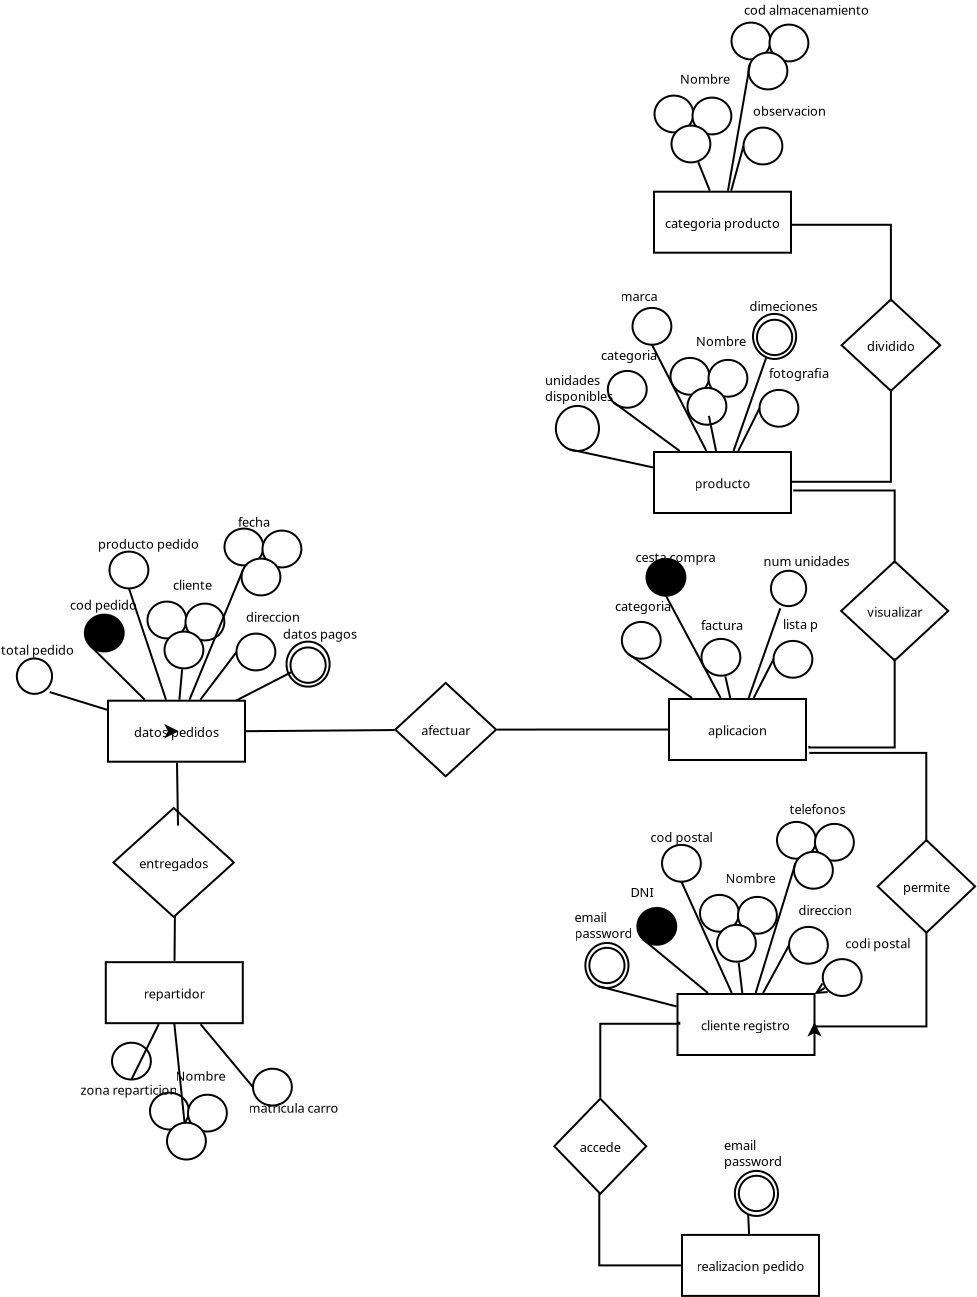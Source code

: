 <?xml version="1.0" encoding="UTF-8"?>
<dia:diagram xmlns:dia="http://www.lysator.liu.se/~alla/dia/">
  <dia:layer name="Fondo" visible="true" active="true">
    <dia:object type="Flowchart - Box" version="0" id="O0">
      <dia:attribute name="obj_pos">
        <dia:point val="42.25,54.2"/>
      </dia:attribute>
      <dia:attribute name="obj_bb">
        <dia:rectangle val="42.2,54.15;49.15,57.3"/>
      </dia:attribute>
      <dia:attribute name="elem_corner">
        <dia:point val="42.25,54.2"/>
      </dia:attribute>
      <dia:attribute name="elem_width">
        <dia:real val="6.85"/>
      </dia:attribute>
      <dia:attribute name="elem_height">
        <dia:real val="3.05"/>
      </dia:attribute>
      <dia:attribute name="show_background">
        <dia:boolean val="true"/>
      </dia:attribute>
      <dia:attribute name="padding">
        <dia:real val="0.5"/>
      </dia:attribute>
      <dia:attribute name="text">
        <dia:composite type="text">
          <dia:attribute name="string">
            <dia:string>#cliente registro#</dia:string>
          </dia:attribute>
          <dia:attribute name="font">
            <dia:font family="sans" style="0" name="Helvetica"/>
          </dia:attribute>
          <dia:attribute name="height">
            <dia:real val="0.8"/>
          </dia:attribute>
          <dia:attribute name="pos">
            <dia:point val="45.675,55.965"/>
          </dia:attribute>
          <dia:attribute name="color">
            <dia:color val="#000000"/>
          </dia:attribute>
          <dia:attribute name="alignment">
            <dia:enum val="1"/>
          </dia:attribute>
        </dia:composite>
      </dia:attribute>
    </dia:object>
    <dia:object type="Flowchart - Ellipse" version="0" id="O1">
      <dia:attribute name="obj_pos">
        <dia:point val="40.243,49.897"/>
      </dia:attribute>
      <dia:attribute name="obj_bb">
        <dia:rectangle val="40.193,49.847;42.237,51.787"/>
      </dia:attribute>
      <dia:attribute name="elem_corner">
        <dia:point val="40.243,49.897"/>
      </dia:attribute>
      <dia:attribute name="elem_width">
        <dia:real val="1.943"/>
      </dia:attribute>
      <dia:attribute name="elem_height">
        <dia:real val="1.84"/>
      </dia:attribute>
      <dia:attribute name="border_width">
        <dia:real val="0.1"/>
      </dia:attribute>
      <dia:attribute name="inner_color">
        <dia:color val="#000000"/>
      </dia:attribute>
      <dia:attribute name="show_background">
        <dia:boolean val="true"/>
      </dia:attribute>
      <dia:attribute name="padding">
        <dia:real val="0.354"/>
      </dia:attribute>
      <dia:attribute name="text">
        <dia:composite type="text">
          <dia:attribute name="string">
            <dia:string>##</dia:string>
          </dia:attribute>
          <dia:attribute name="font">
            <dia:font family="sans" style="0" name="Helvetica"/>
          </dia:attribute>
          <dia:attribute name="height">
            <dia:real val="0.8"/>
          </dia:attribute>
          <dia:attribute name="pos">
            <dia:point val="41.215,51.057"/>
          </dia:attribute>
          <dia:attribute name="color">
            <dia:color val="#000000"/>
          </dia:attribute>
          <dia:attribute name="alignment">
            <dia:enum val="1"/>
          </dia:attribute>
        </dia:composite>
      </dia:attribute>
    </dia:object>
    <dia:object type="Flowchart - Ellipse" version="0" id="O2">
      <dia:attribute name="obj_pos">
        <dia:point val="43.375,49.245"/>
      </dia:attribute>
      <dia:attribute name="obj_bb">
        <dia:rectangle val="43.325,49.195;45.368,51.135"/>
      </dia:attribute>
      <dia:attribute name="elem_corner">
        <dia:point val="43.375,49.245"/>
      </dia:attribute>
      <dia:attribute name="elem_width">
        <dia:real val="1.943"/>
      </dia:attribute>
      <dia:attribute name="elem_height">
        <dia:real val="1.84"/>
      </dia:attribute>
      <dia:attribute name="show_background">
        <dia:boolean val="true"/>
      </dia:attribute>
      <dia:attribute name="padding">
        <dia:real val="0.354"/>
      </dia:attribute>
      <dia:attribute name="text">
        <dia:composite type="text">
          <dia:attribute name="string">
            <dia:string>##</dia:string>
          </dia:attribute>
          <dia:attribute name="font">
            <dia:font family="sans" style="0" name="Helvetica"/>
          </dia:attribute>
          <dia:attribute name="height">
            <dia:real val="0.8"/>
          </dia:attribute>
          <dia:attribute name="pos">
            <dia:point val="44.347,50.405"/>
          </dia:attribute>
          <dia:attribute name="color">
            <dia:color val="#000000"/>
          </dia:attribute>
          <dia:attribute name="alignment">
            <dia:enum val="1"/>
          </dia:attribute>
        </dia:composite>
      </dia:attribute>
    </dia:object>
    <dia:object type="Flowchart - Ellipse" version="0" id="O3">
      <dia:attribute name="obj_pos">
        <dia:point val="47.825,50.845"/>
      </dia:attribute>
      <dia:attribute name="obj_bb">
        <dia:rectangle val="47.775,50.795;49.818,52.735"/>
      </dia:attribute>
      <dia:attribute name="elem_corner">
        <dia:point val="47.825,50.845"/>
      </dia:attribute>
      <dia:attribute name="elem_width">
        <dia:real val="1.943"/>
      </dia:attribute>
      <dia:attribute name="elem_height">
        <dia:real val="1.84"/>
      </dia:attribute>
      <dia:attribute name="show_background">
        <dia:boolean val="true"/>
      </dia:attribute>
      <dia:attribute name="padding">
        <dia:real val="0.354"/>
      </dia:attribute>
      <dia:attribute name="text">
        <dia:composite type="text">
          <dia:attribute name="string">
            <dia:string>##</dia:string>
          </dia:attribute>
          <dia:attribute name="font">
            <dia:font family="sans" style="0" name="Helvetica"/>
          </dia:attribute>
          <dia:attribute name="height">
            <dia:real val="0.8"/>
          </dia:attribute>
          <dia:attribute name="pos">
            <dia:point val="48.797,52.005"/>
          </dia:attribute>
          <dia:attribute name="color">
            <dia:color val="#000000"/>
          </dia:attribute>
          <dia:attribute name="alignment">
            <dia:enum val="1"/>
          </dia:attribute>
        </dia:composite>
      </dia:attribute>
    </dia:object>
    <dia:object type="Flowchart - Ellipse" version="0" id="O4">
      <dia:attribute name="obj_pos">
        <dia:point val="45.275,49.345"/>
      </dia:attribute>
      <dia:attribute name="obj_bb">
        <dia:rectangle val="45.225,49.295;47.268,51.235"/>
      </dia:attribute>
      <dia:attribute name="elem_corner">
        <dia:point val="45.275,49.345"/>
      </dia:attribute>
      <dia:attribute name="elem_width">
        <dia:real val="1.943"/>
      </dia:attribute>
      <dia:attribute name="elem_height">
        <dia:real val="1.84"/>
      </dia:attribute>
      <dia:attribute name="show_background">
        <dia:boolean val="true"/>
      </dia:attribute>
      <dia:attribute name="padding">
        <dia:real val="0.354"/>
      </dia:attribute>
      <dia:attribute name="text">
        <dia:composite type="text">
          <dia:attribute name="string">
            <dia:string>##</dia:string>
          </dia:attribute>
          <dia:attribute name="font">
            <dia:font family="sans" style="0" name="Helvetica"/>
          </dia:attribute>
          <dia:attribute name="height">
            <dia:real val="0.8"/>
          </dia:attribute>
          <dia:attribute name="pos">
            <dia:point val="46.247,50.505"/>
          </dia:attribute>
          <dia:attribute name="color">
            <dia:color val="#000000"/>
          </dia:attribute>
          <dia:attribute name="alignment">
            <dia:enum val="1"/>
          </dia:attribute>
        </dia:composite>
      </dia:attribute>
    </dia:object>
    <dia:object type="Flowchart - Ellipse" version="0" id="O5">
      <dia:attribute name="obj_pos">
        <dia:point val="44.225,50.745"/>
      </dia:attribute>
      <dia:attribute name="obj_bb">
        <dia:rectangle val="44.175,50.695;46.218,52.635"/>
      </dia:attribute>
      <dia:attribute name="elem_corner">
        <dia:point val="44.225,50.745"/>
      </dia:attribute>
      <dia:attribute name="elem_width">
        <dia:real val="1.943"/>
      </dia:attribute>
      <dia:attribute name="elem_height">
        <dia:real val="1.84"/>
      </dia:attribute>
      <dia:attribute name="show_background">
        <dia:boolean val="true"/>
      </dia:attribute>
      <dia:attribute name="padding">
        <dia:real val="0.354"/>
      </dia:attribute>
      <dia:attribute name="text">
        <dia:composite type="text">
          <dia:attribute name="string">
            <dia:string>##</dia:string>
          </dia:attribute>
          <dia:attribute name="font">
            <dia:font family="sans" style="0" name="Helvetica"/>
          </dia:attribute>
          <dia:attribute name="height">
            <dia:real val="0.8"/>
          </dia:attribute>
          <dia:attribute name="pos">
            <dia:point val="45.197,51.905"/>
          </dia:attribute>
          <dia:attribute name="color">
            <dia:color val="#000000"/>
          </dia:attribute>
          <dia:attribute name="alignment">
            <dia:enum val="1"/>
          </dia:attribute>
        </dia:composite>
      </dia:attribute>
    </dia:object>
    <dia:object type="Standard - Text" version="1" id="O6">
      <dia:attribute name="obj_pos">
        <dia:point val="39.9,49.35"/>
      </dia:attribute>
      <dia:attribute name="obj_bb">
        <dia:rectangle val="39.9,48.71;41.002,49.483"/>
      </dia:attribute>
      <dia:attribute name="text">
        <dia:composite type="text">
          <dia:attribute name="string">
            <dia:string>#DNI#</dia:string>
          </dia:attribute>
          <dia:attribute name="font">
            <dia:font family="sans" style="0" name="Helvetica"/>
          </dia:attribute>
          <dia:attribute name="height">
            <dia:real val="0.8"/>
          </dia:attribute>
          <dia:attribute name="pos">
            <dia:point val="39.9,49.35"/>
          </dia:attribute>
          <dia:attribute name="color">
            <dia:color val="#000000"/>
          </dia:attribute>
          <dia:attribute name="alignment">
            <dia:enum val="0"/>
          </dia:attribute>
        </dia:composite>
      </dia:attribute>
      <dia:attribute name="valign">
        <dia:enum val="3"/>
      </dia:attribute>
    </dia:object>
    <dia:object type="Standard - Text" version="1" id="O7">
      <dia:attribute name="obj_pos">
        <dia:point val="44.65,48.65"/>
      </dia:attribute>
      <dia:attribute name="obj_bb">
        <dia:rectangle val="44.65,48.01;46.885,48.782"/>
      </dia:attribute>
      <dia:attribute name="text">
        <dia:composite type="text">
          <dia:attribute name="string">
            <dia:string>#Nombre#</dia:string>
          </dia:attribute>
          <dia:attribute name="font">
            <dia:font family="sans" style="0" name="Helvetica"/>
          </dia:attribute>
          <dia:attribute name="height">
            <dia:real val="0.8"/>
          </dia:attribute>
          <dia:attribute name="pos">
            <dia:point val="44.65,48.65"/>
          </dia:attribute>
          <dia:attribute name="color">
            <dia:color val="#000000"/>
          </dia:attribute>
          <dia:attribute name="alignment">
            <dia:enum val="0"/>
          </dia:attribute>
        </dia:composite>
      </dia:attribute>
      <dia:attribute name="valign">
        <dia:enum val="3"/>
      </dia:attribute>
    </dia:object>
    <dia:object type="Standard - Text" version="1" id="O8">
      <dia:attribute name="obj_pos">
        <dia:point val="48.3,50.25"/>
      </dia:attribute>
      <dia:attribute name="obj_bb">
        <dia:rectangle val="48.3,49.61;50.812,50.383"/>
      </dia:attribute>
      <dia:attribute name="text">
        <dia:composite type="text">
          <dia:attribute name="string">
            <dia:string>#direccion#</dia:string>
          </dia:attribute>
          <dia:attribute name="font">
            <dia:font family="sans" style="0" name="Helvetica"/>
          </dia:attribute>
          <dia:attribute name="height">
            <dia:real val="0.8"/>
          </dia:attribute>
          <dia:attribute name="pos">
            <dia:point val="48.3,50.25"/>
          </dia:attribute>
          <dia:attribute name="color">
            <dia:color val="#000000"/>
          </dia:attribute>
          <dia:attribute name="alignment">
            <dia:enum val="0"/>
          </dia:attribute>
        </dia:composite>
      </dia:attribute>
      <dia:attribute name="valign">
        <dia:enum val="3"/>
      </dia:attribute>
    </dia:object>
    <dia:object type="Flowchart - Ellipse" version="0" id="O9">
      <dia:attribute name="obj_pos">
        <dia:point val="41.475,46.745"/>
      </dia:attribute>
      <dia:attribute name="obj_bb">
        <dia:rectangle val="41.425,46.695;43.468,48.635"/>
      </dia:attribute>
      <dia:attribute name="elem_corner">
        <dia:point val="41.475,46.745"/>
      </dia:attribute>
      <dia:attribute name="elem_width">
        <dia:real val="1.943"/>
      </dia:attribute>
      <dia:attribute name="elem_height">
        <dia:real val="1.84"/>
      </dia:attribute>
      <dia:attribute name="show_background">
        <dia:boolean val="true"/>
      </dia:attribute>
      <dia:attribute name="padding">
        <dia:real val="0.354"/>
      </dia:attribute>
      <dia:attribute name="text">
        <dia:composite type="text">
          <dia:attribute name="string">
            <dia:string>##</dia:string>
          </dia:attribute>
          <dia:attribute name="font">
            <dia:font family="sans" style="0" name="Helvetica"/>
          </dia:attribute>
          <dia:attribute name="height">
            <dia:real val="0.8"/>
          </dia:attribute>
          <dia:attribute name="pos">
            <dia:point val="42.447,47.905"/>
          </dia:attribute>
          <dia:attribute name="color">
            <dia:color val="#000000"/>
          </dia:attribute>
          <dia:attribute name="alignment">
            <dia:enum val="1"/>
          </dia:attribute>
        </dia:composite>
      </dia:attribute>
    </dia:object>
    <dia:object type="Standard - Text" version="1" id="O10">
      <dia:attribute name="obj_pos">
        <dia:point val="40.9,46.6"/>
      </dia:attribute>
      <dia:attribute name="obj_bb">
        <dia:rectangle val="40.9,45.96;43.782,46.733"/>
      </dia:attribute>
      <dia:attribute name="text">
        <dia:composite type="text">
          <dia:attribute name="string">
            <dia:string>#cod postal#</dia:string>
          </dia:attribute>
          <dia:attribute name="font">
            <dia:font family="sans" style="0" name="Helvetica"/>
          </dia:attribute>
          <dia:attribute name="height">
            <dia:real val="0.8"/>
          </dia:attribute>
          <dia:attribute name="pos">
            <dia:point val="40.9,46.6"/>
          </dia:attribute>
          <dia:attribute name="color">
            <dia:color val="#000000"/>
          </dia:attribute>
          <dia:attribute name="alignment">
            <dia:enum val="0"/>
          </dia:attribute>
        </dia:composite>
      </dia:attribute>
      <dia:attribute name="valign">
        <dia:enum val="3"/>
      </dia:attribute>
    </dia:object>
    <dia:object type="Flowchart - Ellipse" version="0" id="O11">
      <dia:attribute name="obj_pos">
        <dia:point val="47.225,45.595"/>
      </dia:attribute>
      <dia:attribute name="obj_bb">
        <dia:rectangle val="47.175,45.545;49.218,47.485"/>
      </dia:attribute>
      <dia:attribute name="elem_corner">
        <dia:point val="47.225,45.595"/>
      </dia:attribute>
      <dia:attribute name="elem_width">
        <dia:real val="1.943"/>
      </dia:attribute>
      <dia:attribute name="elem_height">
        <dia:real val="1.84"/>
      </dia:attribute>
      <dia:attribute name="show_background">
        <dia:boolean val="true"/>
      </dia:attribute>
      <dia:attribute name="padding">
        <dia:real val="0.354"/>
      </dia:attribute>
      <dia:attribute name="text">
        <dia:composite type="text">
          <dia:attribute name="string">
            <dia:string>##</dia:string>
          </dia:attribute>
          <dia:attribute name="font">
            <dia:font family="sans" style="0" name="Helvetica"/>
          </dia:attribute>
          <dia:attribute name="height">
            <dia:real val="0.8"/>
          </dia:attribute>
          <dia:attribute name="pos">
            <dia:point val="48.197,46.755"/>
          </dia:attribute>
          <dia:attribute name="color">
            <dia:color val="#000000"/>
          </dia:attribute>
          <dia:attribute name="alignment">
            <dia:enum val="1"/>
          </dia:attribute>
        </dia:composite>
      </dia:attribute>
    </dia:object>
    <dia:object type="Flowchart - Ellipse" version="0" id="O12">
      <dia:attribute name="obj_pos">
        <dia:point val="49.125,45.695"/>
      </dia:attribute>
      <dia:attribute name="obj_bb">
        <dia:rectangle val="49.075,45.645;51.118,47.585"/>
      </dia:attribute>
      <dia:attribute name="elem_corner">
        <dia:point val="49.125,45.695"/>
      </dia:attribute>
      <dia:attribute name="elem_width">
        <dia:real val="1.943"/>
      </dia:attribute>
      <dia:attribute name="elem_height">
        <dia:real val="1.84"/>
      </dia:attribute>
      <dia:attribute name="show_background">
        <dia:boolean val="true"/>
      </dia:attribute>
      <dia:attribute name="padding">
        <dia:real val="0.354"/>
      </dia:attribute>
      <dia:attribute name="text">
        <dia:composite type="text">
          <dia:attribute name="string">
            <dia:string>##</dia:string>
          </dia:attribute>
          <dia:attribute name="font">
            <dia:font family="sans" style="0" name="Helvetica"/>
          </dia:attribute>
          <dia:attribute name="height">
            <dia:real val="0.8"/>
          </dia:attribute>
          <dia:attribute name="pos">
            <dia:point val="50.097,46.855"/>
          </dia:attribute>
          <dia:attribute name="color">
            <dia:color val="#000000"/>
          </dia:attribute>
          <dia:attribute name="alignment">
            <dia:enum val="1"/>
          </dia:attribute>
        </dia:composite>
      </dia:attribute>
    </dia:object>
    <dia:object type="Flowchart - Ellipse" version="0" id="O13">
      <dia:attribute name="obj_pos">
        <dia:point val="48.075,47.095"/>
      </dia:attribute>
      <dia:attribute name="obj_bb">
        <dia:rectangle val="48.025,47.045;50.068,48.985"/>
      </dia:attribute>
      <dia:attribute name="elem_corner">
        <dia:point val="48.075,47.095"/>
      </dia:attribute>
      <dia:attribute name="elem_width">
        <dia:real val="1.943"/>
      </dia:attribute>
      <dia:attribute name="elem_height">
        <dia:real val="1.84"/>
      </dia:attribute>
      <dia:attribute name="show_background">
        <dia:boolean val="true"/>
      </dia:attribute>
      <dia:attribute name="padding">
        <dia:real val="0.354"/>
      </dia:attribute>
      <dia:attribute name="text">
        <dia:composite type="text">
          <dia:attribute name="string">
            <dia:string>##</dia:string>
          </dia:attribute>
          <dia:attribute name="font">
            <dia:font family="sans" style="0" name="Helvetica"/>
          </dia:attribute>
          <dia:attribute name="height">
            <dia:real val="0.8"/>
          </dia:attribute>
          <dia:attribute name="pos">
            <dia:point val="49.047,48.255"/>
          </dia:attribute>
          <dia:attribute name="color">
            <dia:color val="#000000"/>
          </dia:attribute>
          <dia:attribute name="alignment">
            <dia:enum val="1"/>
          </dia:attribute>
        </dia:composite>
      </dia:attribute>
    </dia:object>
    <dia:object type="Standard - Text" version="1" id="O14">
      <dia:attribute name="obj_pos">
        <dia:point val="47.85,45.2"/>
      </dia:attribute>
      <dia:attribute name="obj_bb">
        <dia:rectangle val="47.85,44.56;50.43,45.333"/>
      </dia:attribute>
      <dia:attribute name="text">
        <dia:composite type="text">
          <dia:attribute name="string">
            <dia:string>#telefonos#</dia:string>
          </dia:attribute>
          <dia:attribute name="font">
            <dia:font family="sans" style="0" name="Helvetica"/>
          </dia:attribute>
          <dia:attribute name="height">
            <dia:real val="0.8"/>
          </dia:attribute>
          <dia:attribute name="pos">
            <dia:point val="47.85,45.2"/>
          </dia:attribute>
          <dia:attribute name="color">
            <dia:color val="#000000"/>
          </dia:attribute>
          <dia:attribute name="alignment">
            <dia:enum val="0"/>
          </dia:attribute>
        </dia:composite>
      </dia:attribute>
      <dia:attribute name="valign">
        <dia:enum val="3"/>
      </dia:attribute>
    </dia:object>
    <dia:object type="Standard - Text" version="1" id="O15">
      <dia:attribute name="obj_pos">
        <dia:point val="37.1,50.6"/>
      </dia:attribute>
      <dia:attribute name="obj_bb">
        <dia:rectangle val="37.1,49.96;39.767,51.532"/>
      </dia:attribute>
      <dia:attribute name="text">
        <dia:composite type="text">
          <dia:attribute name="string">
            <dia:string>#email 
password#</dia:string>
          </dia:attribute>
          <dia:attribute name="font">
            <dia:font family="sans" style="0" name="Helvetica"/>
          </dia:attribute>
          <dia:attribute name="height">
            <dia:real val="0.8"/>
          </dia:attribute>
          <dia:attribute name="pos">
            <dia:point val="37.1,50.6"/>
          </dia:attribute>
          <dia:attribute name="color">
            <dia:color val="#000000"/>
          </dia:attribute>
          <dia:attribute name="alignment">
            <dia:enum val="0"/>
          </dia:attribute>
        </dia:composite>
      </dia:attribute>
      <dia:attribute name="valign">
        <dia:enum val="3"/>
      </dia:attribute>
    </dia:object>
    <dia:object type="Flowchart - Ellipse" version="0" id="O16">
      <dia:attribute name="obj_pos">
        <dia:point val="37.643,51.647"/>
      </dia:attribute>
      <dia:attribute name="obj_bb">
        <dia:rectangle val="37.593,51.597;39.85,53.95"/>
      </dia:attribute>
      <dia:attribute name="elem_corner">
        <dia:point val="37.643,51.647"/>
      </dia:attribute>
      <dia:attribute name="elem_width">
        <dia:real val="2.157"/>
      </dia:attribute>
      <dia:attribute name="elem_height">
        <dia:real val="2.253"/>
      </dia:attribute>
      <dia:attribute name="show_background">
        <dia:boolean val="true"/>
      </dia:attribute>
      <dia:attribute name="padding">
        <dia:real val="0.354"/>
      </dia:attribute>
      <dia:attribute name="text">
        <dia:composite type="text">
          <dia:attribute name="string">
            <dia:string>##</dia:string>
          </dia:attribute>
          <dia:attribute name="font">
            <dia:font family="sans" style="0" name="Helvetica"/>
          </dia:attribute>
          <dia:attribute name="height">
            <dia:real val="0.8"/>
          </dia:attribute>
          <dia:attribute name="pos">
            <dia:point val="38.722,53.013"/>
          </dia:attribute>
          <dia:attribute name="color">
            <dia:color val="#000000"/>
          </dia:attribute>
          <dia:attribute name="alignment">
            <dia:enum val="1"/>
          </dia:attribute>
        </dia:composite>
      </dia:attribute>
    </dia:object>
    <dia:object type="Flowchart - Ellipse" version="0" id="O17">
      <dia:attribute name="obj_pos">
        <dia:point val="37.843,51.891"/>
      </dia:attribute>
      <dia:attribute name="obj_bb">
        <dia:rectangle val="37.793,51.841;39.651,53.707"/>
      </dia:attribute>
      <dia:attribute name="elem_corner">
        <dia:point val="37.843,51.891"/>
      </dia:attribute>
      <dia:attribute name="elem_width">
        <dia:real val="1.758"/>
      </dia:attribute>
      <dia:attribute name="elem_height">
        <dia:real val="1.766"/>
      </dia:attribute>
      <dia:attribute name="show_background">
        <dia:boolean val="true"/>
      </dia:attribute>
      <dia:attribute name="padding">
        <dia:real val="0.354"/>
      </dia:attribute>
      <dia:attribute name="text">
        <dia:composite type="text">
          <dia:attribute name="string">
            <dia:string>##</dia:string>
          </dia:attribute>
          <dia:attribute name="font">
            <dia:font family="sans" style="0" name="Helvetica"/>
          </dia:attribute>
          <dia:attribute name="height">
            <dia:real val="0.8"/>
          </dia:attribute>
          <dia:attribute name="pos">
            <dia:point val="38.722,53.014"/>
          </dia:attribute>
          <dia:attribute name="color">
            <dia:color val="#000000"/>
          </dia:attribute>
          <dia:attribute name="alignment">
            <dia:enum val="1"/>
          </dia:attribute>
        </dia:composite>
      </dia:attribute>
    </dia:object>
    <dia:object type="Standard - Line" version="0" id="O18">
      <dia:attribute name="obj_pos">
        <dia:point val="42.447,48.585"/>
      </dia:attribute>
      <dia:attribute name="obj_bb">
        <dia:rectangle val="42.381,48.519;45.032,54.222"/>
      </dia:attribute>
      <dia:attribute name="conn_endpoints">
        <dia:point val="42.447,48.585"/>
        <dia:point val="44.966,54.156"/>
      </dia:attribute>
      <dia:attribute name="numcp">
        <dia:int val="1"/>
      </dia:attribute>
      <dia:connections>
        <dia:connection handle="0" to="O9" connection="12"/>
        <dia:connection handle="1" to="O0" connection="16"/>
      </dia:connections>
    </dia:object>
    <dia:object type="Standard - Line" version="0" id="O19">
      <dia:attribute name="obj_pos">
        <dia:point val="48.149,47.663"/>
      </dia:attribute>
      <dia:attribute name="obj_bb">
        <dia:rectangle val="46.096,47.601;48.211,54.212"/>
      </dia:attribute>
      <dia:attribute name="conn_endpoints">
        <dia:point val="48.149,47.663"/>
        <dia:point val="46.158,54.15"/>
      </dia:attribute>
      <dia:attribute name="numcp">
        <dia:int val="1"/>
      </dia:attribute>
      <dia:connections>
        <dia:connection handle="0" to="O13" connection="7"/>
        <dia:connection handle="1" to="O0" connection="16"/>
      </dia:connections>
    </dia:object>
    <dia:object type="Standard - Line" version="0" id="O20">
      <dia:attribute name="obj_pos">
        <dia:point val="40.528,51.468"/>
      </dia:attribute>
      <dia:attribute name="obj_bb">
        <dia:rectangle val="40.458,51.397;43.843,54.222"/>
      </dia:attribute>
      <dia:attribute name="conn_endpoints">
        <dia:point val="40.528,51.468"/>
        <dia:point val="43.773,54.151"/>
      </dia:attribute>
      <dia:attribute name="numcp">
        <dia:int val="1"/>
      </dia:attribute>
      <dia:connections>
        <dia:connection handle="0" to="O1" connection="10"/>
        <dia:connection handle="1" to="O0" connection="16"/>
      </dia:connections>
    </dia:object>
    <dia:object type="Standard - Line" version="0" id="O21">
      <dia:attribute name="obj_pos">
        <dia:point val="47.825,51.765"/>
      </dia:attribute>
      <dia:attribute name="obj_bb">
        <dia:rectangle val="46.462,51.697;47.893,54.218"/>
      </dia:attribute>
      <dia:attribute name="conn_endpoints">
        <dia:point val="47.825,51.765"/>
        <dia:point val="46.53,54.15"/>
      </dia:attribute>
      <dia:attribute name="numcp">
        <dia:int val="1"/>
      </dia:attribute>
      <dia:connections>
        <dia:connection handle="0" to="O3" connection="8"/>
        <dia:connection handle="1" to="O0" connection="16"/>
      </dia:connections>
    </dia:object>
    <dia:object type="Standard - Line" version="0" id="O22">
      <dia:attribute name="obj_pos">
        <dia:point val="45.31,52.629"/>
      </dia:attribute>
      <dia:attribute name="obj_bb">
        <dia:rectangle val="45.255,52.574;45.545,54.206"/>
      </dia:attribute>
      <dia:attribute name="conn_endpoints">
        <dia:point val="45.31,52.629"/>
        <dia:point val="45.489,54.15"/>
      </dia:attribute>
      <dia:attribute name="numcp">
        <dia:int val="1"/>
      </dia:attribute>
      <dia:connections>
        <dia:connection handle="0" to="O5" connection="16"/>
        <dia:connection handle="1" to="O0" connection="16"/>
      </dia:connections>
    </dia:object>
    <dia:object type="Standard - Line" version="0" id="O23">
      <dia:attribute name="obj_pos">
        <dia:point val="38.309,53.814"/>
      </dia:attribute>
      <dia:attribute name="obj_bb">
        <dia:rectangle val="38.248,53.753;42.261,54.885"/>
      </dia:attribute>
      <dia:attribute name="conn_endpoints">
        <dia:point val="38.309,53.814"/>
        <dia:point val="42.2,54.824"/>
      </dia:attribute>
      <dia:attribute name="numcp">
        <dia:int val="1"/>
      </dia:attribute>
      <dia:connections>
        <dia:connection handle="0" to="O16" connection="11"/>
        <dia:connection handle="1" to="O0" connection="16"/>
      </dia:connections>
    </dia:object>
    <dia:object type="Flowchart - Box" version="0" id="O24">
      <dia:attribute name="obj_pos">
        <dia:point val="41.075,14.085"/>
      </dia:attribute>
      <dia:attribute name="obj_bb">
        <dia:rectangle val="41.025,14.035;47.975,17.185"/>
      </dia:attribute>
      <dia:attribute name="elem_corner">
        <dia:point val="41.075,14.085"/>
      </dia:attribute>
      <dia:attribute name="elem_width">
        <dia:real val="6.85"/>
      </dia:attribute>
      <dia:attribute name="elem_height">
        <dia:real val="3.05"/>
      </dia:attribute>
      <dia:attribute name="show_background">
        <dia:boolean val="true"/>
      </dia:attribute>
      <dia:attribute name="padding">
        <dia:real val="0.5"/>
      </dia:attribute>
      <dia:attribute name="text">
        <dia:composite type="text">
          <dia:attribute name="string">
            <dia:string>#categoria producto#</dia:string>
          </dia:attribute>
          <dia:attribute name="font">
            <dia:font family="sans" style="0" name="Helvetica"/>
          </dia:attribute>
          <dia:attribute name="height">
            <dia:real val="0.8"/>
          </dia:attribute>
          <dia:attribute name="pos">
            <dia:point val="44.5,15.85"/>
          </dia:attribute>
          <dia:attribute name="color">
            <dia:color val="#000000"/>
          </dia:attribute>
          <dia:attribute name="alignment">
            <dia:enum val="1"/>
          </dia:attribute>
        </dia:composite>
      </dia:attribute>
    </dia:object>
    <dia:object type="Flowchart - Ellipse" version="0" id="O25">
      <dia:attribute name="obj_pos">
        <dia:point val="41.1,9.28"/>
      </dia:attribute>
      <dia:attribute name="obj_bb">
        <dia:rectangle val="41.05,9.23;43.093,11.17"/>
      </dia:attribute>
      <dia:attribute name="elem_corner">
        <dia:point val="41.1,9.28"/>
      </dia:attribute>
      <dia:attribute name="elem_width">
        <dia:real val="1.943"/>
      </dia:attribute>
      <dia:attribute name="elem_height">
        <dia:real val="1.84"/>
      </dia:attribute>
      <dia:attribute name="show_background">
        <dia:boolean val="true"/>
      </dia:attribute>
      <dia:attribute name="padding">
        <dia:real val="0.354"/>
      </dia:attribute>
      <dia:attribute name="text">
        <dia:composite type="text">
          <dia:attribute name="string">
            <dia:string>##</dia:string>
          </dia:attribute>
          <dia:attribute name="font">
            <dia:font family="sans" style="0" name="Helvetica"/>
          </dia:attribute>
          <dia:attribute name="height">
            <dia:real val="0.8"/>
          </dia:attribute>
          <dia:attribute name="pos">
            <dia:point val="42.072,10.44"/>
          </dia:attribute>
          <dia:attribute name="color">
            <dia:color val="#000000"/>
          </dia:attribute>
          <dia:attribute name="alignment">
            <dia:enum val="1"/>
          </dia:attribute>
        </dia:composite>
      </dia:attribute>
    </dia:object>
    <dia:object type="Flowchart - Ellipse" version="0" id="O26">
      <dia:attribute name="obj_pos">
        <dia:point val="45.55,10.88"/>
      </dia:attribute>
      <dia:attribute name="obj_bb">
        <dia:rectangle val="45.5,10.83;47.543,12.77"/>
      </dia:attribute>
      <dia:attribute name="elem_corner">
        <dia:point val="45.55,10.88"/>
      </dia:attribute>
      <dia:attribute name="elem_width">
        <dia:real val="1.943"/>
      </dia:attribute>
      <dia:attribute name="elem_height">
        <dia:real val="1.84"/>
      </dia:attribute>
      <dia:attribute name="show_background">
        <dia:boolean val="true"/>
      </dia:attribute>
      <dia:attribute name="padding">
        <dia:real val="0.354"/>
      </dia:attribute>
      <dia:attribute name="text">
        <dia:composite type="text">
          <dia:attribute name="string">
            <dia:string>##</dia:string>
          </dia:attribute>
          <dia:attribute name="font">
            <dia:font family="sans" style="0" name="Helvetica"/>
          </dia:attribute>
          <dia:attribute name="height">
            <dia:real val="0.8"/>
          </dia:attribute>
          <dia:attribute name="pos">
            <dia:point val="46.522,12.04"/>
          </dia:attribute>
          <dia:attribute name="color">
            <dia:color val="#000000"/>
          </dia:attribute>
          <dia:attribute name="alignment">
            <dia:enum val="1"/>
          </dia:attribute>
        </dia:composite>
      </dia:attribute>
    </dia:object>
    <dia:object type="Flowchart - Ellipse" version="0" id="O27">
      <dia:attribute name="obj_pos">
        <dia:point val="43,9.38"/>
      </dia:attribute>
      <dia:attribute name="obj_bb">
        <dia:rectangle val="42.95,9.33;44.993,11.27"/>
      </dia:attribute>
      <dia:attribute name="elem_corner">
        <dia:point val="43,9.38"/>
      </dia:attribute>
      <dia:attribute name="elem_width">
        <dia:real val="1.943"/>
      </dia:attribute>
      <dia:attribute name="elem_height">
        <dia:real val="1.84"/>
      </dia:attribute>
      <dia:attribute name="show_background">
        <dia:boolean val="true"/>
      </dia:attribute>
      <dia:attribute name="padding">
        <dia:real val="0.354"/>
      </dia:attribute>
      <dia:attribute name="text">
        <dia:composite type="text">
          <dia:attribute name="string">
            <dia:string>##</dia:string>
          </dia:attribute>
          <dia:attribute name="font">
            <dia:font family="sans" style="0" name="Helvetica"/>
          </dia:attribute>
          <dia:attribute name="height">
            <dia:real val="0.8"/>
          </dia:attribute>
          <dia:attribute name="pos">
            <dia:point val="43.972,10.54"/>
          </dia:attribute>
          <dia:attribute name="color">
            <dia:color val="#000000"/>
          </dia:attribute>
          <dia:attribute name="alignment">
            <dia:enum val="1"/>
          </dia:attribute>
        </dia:composite>
      </dia:attribute>
    </dia:object>
    <dia:object type="Flowchart - Ellipse" version="0" id="O28">
      <dia:attribute name="obj_pos">
        <dia:point val="41.95,10.78"/>
      </dia:attribute>
      <dia:attribute name="obj_bb">
        <dia:rectangle val="41.9,10.73;43.943,12.67"/>
      </dia:attribute>
      <dia:attribute name="elem_corner">
        <dia:point val="41.95,10.78"/>
      </dia:attribute>
      <dia:attribute name="elem_width">
        <dia:real val="1.943"/>
      </dia:attribute>
      <dia:attribute name="elem_height">
        <dia:real val="1.84"/>
      </dia:attribute>
      <dia:attribute name="show_background">
        <dia:boolean val="true"/>
      </dia:attribute>
      <dia:attribute name="padding">
        <dia:real val="0.354"/>
      </dia:attribute>
      <dia:attribute name="text">
        <dia:composite type="text">
          <dia:attribute name="string">
            <dia:string>##</dia:string>
          </dia:attribute>
          <dia:attribute name="font">
            <dia:font family="sans" style="0" name="Helvetica"/>
          </dia:attribute>
          <dia:attribute name="height">
            <dia:real val="0.8"/>
          </dia:attribute>
          <dia:attribute name="pos">
            <dia:point val="42.922,11.94"/>
          </dia:attribute>
          <dia:attribute name="color">
            <dia:color val="#000000"/>
          </dia:attribute>
          <dia:attribute name="alignment">
            <dia:enum val="1"/>
          </dia:attribute>
        </dia:composite>
      </dia:attribute>
    </dia:object>
    <dia:object type="Standard - Text" version="1" id="O29">
      <dia:attribute name="obj_pos">
        <dia:point val="42.375,8.685"/>
      </dia:attribute>
      <dia:attribute name="obj_bb">
        <dia:rectangle val="42.375,8.045;44.61,8.818"/>
      </dia:attribute>
      <dia:attribute name="text">
        <dia:composite type="text">
          <dia:attribute name="string">
            <dia:string>#Nombre#</dia:string>
          </dia:attribute>
          <dia:attribute name="font">
            <dia:font family="sans" style="0" name="Helvetica"/>
          </dia:attribute>
          <dia:attribute name="height">
            <dia:real val="0.8"/>
          </dia:attribute>
          <dia:attribute name="pos">
            <dia:point val="42.375,8.685"/>
          </dia:attribute>
          <dia:attribute name="color">
            <dia:color val="#000000"/>
          </dia:attribute>
          <dia:attribute name="alignment">
            <dia:enum val="0"/>
          </dia:attribute>
        </dia:composite>
      </dia:attribute>
      <dia:attribute name="valign">
        <dia:enum val="3"/>
      </dia:attribute>
    </dia:object>
    <dia:object type="Standard - Text" version="1" id="O30">
      <dia:attribute name="obj_pos">
        <dia:point val="46.025,10.285"/>
      </dia:attribute>
      <dia:attribute name="obj_bb">
        <dia:rectangle val="46.025,9.645;49.383,10.418"/>
      </dia:attribute>
      <dia:attribute name="text">
        <dia:composite type="text">
          <dia:attribute name="string">
            <dia:string>#observacion#</dia:string>
          </dia:attribute>
          <dia:attribute name="font">
            <dia:font family="sans" style="0" name="Helvetica"/>
          </dia:attribute>
          <dia:attribute name="height">
            <dia:real val="0.8"/>
          </dia:attribute>
          <dia:attribute name="pos">
            <dia:point val="46.025,10.285"/>
          </dia:attribute>
          <dia:attribute name="color">
            <dia:color val="#000000"/>
          </dia:attribute>
          <dia:attribute name="alignment">
            <dia:enum val="0"/>
          </dia:attribute>
        </dia:composite>
      </dia:attribute>
      <dia:attribute name="valign">
        <dia:enum val="3"/>
      </dia:attribute>
    </dia:object>
    <dia:object type="Flowchart - Ellipse" version="0" id="O31">
      <dia:attribute name="obj_pos">
        <dia:point val="44.95,5.63"/>
      </dia:attribute>
      <dia:attribute name="obj_bb">
        <dia:rectangle val="44.9,5.58;46.943,7.52"/>
      </dia:attribute>
      <dia:attribute name="elem_corner">
        <dia:point val="44.95,5.63"/>
      </dia:attribute>
      <dia:attribute name="elem_width">
        <dia:real val="1.943"/>
      </dia:attribute>
      <dia:attribute name="elem_height">
        <dia:real val="1.84"/>
      </dia:attribute>
      <dia:attribute name="show_background">
        <dia:boolean val="true"/>
      </dia:attribute>
      <dia:attribute name="padding">
        <dia:real val="0.354"/>
      </dia:attribute>
      <dia:attribute name="text">
        <dia:composite type="text">
          <dia:attribute name="string">
            <dia:string>##</dia:string>
          </dia:attribute>
          <dia:attribute name="font">
            <dia:font family="sans" style="0" name="Helvetica"/>
          </dia:attribute>
          <dia:attribute name="height">
            <dia:real val="0.8"/>
          </dia:attribute>
          <dia:attribute name="pos">
            <dia:point val="45.922,6.79"/>
          </dia:attribute>
          <dia:attribute name="color">
            <dia:color val="#000000"/>
          </dia:attribute>
          <dia:attribute name="alignment">
            <dia:enum val="1"/>
          </dia:attribute>
        </dia:composite>
      </dia:attribute>
    </dia:object>
    <dia:object type="Flowchart - Ellipse" version="0" id="O32">
      <dia:attribute name="obj_pos">
        <dia:point val="46.85,5.73"/>
      </dia:attribute>
      <dia:attribute name="obj_bb">
        <dia:rectangle val="46.8,5.68;48.843,7.62"/>
      </dia:attribute>
      <dia:attribute name="elem_corner">
        <dia:point val="46.85,5.73"/>
      </dia:attribute>
      <dia:attribute name="elem_width">
        <dia:real val="1.943"/>
      </dia:attribute>
      <dia:attribute name="elem_height">
        <dia:real val="1.84"/>
      </dia:attribute>
      <dia:attribute name="show_background">
        <dia:boolean val="true"/>
      </dia:attribute>
      <dia:attribute name="padding">
        <dia:real val="0.354"/>
      </dia:attribute>
      <dia:attribute name="text">
        <dia:composite type="text">
          <dia:attribute name="string">
            <dia:string>##</dia:string>
          </dia:attribute>
          <dia:attribute name="font">
            <dia:font family="sans" style="0" name="Helvetica"/>
          </dia:attribute>
          <dia:attribute name="height">
            <dia:real val="0.8"/>
          </dia:attribute>
          <dia:attribute name="pos">
            <dia:point val="47.822,6.89"/>
          </dia:attribute>
          <dia:attribute name="color">
            <dia:color val="#000000"/>
          </dia:attribute>
          <dia:attribute name="alignment">
            <dia:enum val="1"/>
          </dia:attribute>
        </dia:composite>
      </dia:attribute>
    </dia:object>
    <dia:object type="Flowchart - Ellipse" version="0" id="O33">
      <dia:attribute name="obj_pos">
        <dia:point val="45.8,7.13"/>
      </dia:attribute>
      <dia:attribute name="obj_bb">
        <dia:rectangle val="45.75,7.08;47.793,9.02"/>
      </dia:attribute>
      <dia:attribute name="elem_corner">
        <dia:point val="45.8,7.13"/>
      </dia:attribute>
      <dia:attribute name="elem_width">
        <dia:real val="1.943"/>
      </dia:attribute>
      <dia:attribute name="elem_height">
        <dia:real val="1.84"/>
      </dia:attribute>
      <dia:attribute name="show_background">
        <dia:boolean val="true"/>
      </dia:attribute>
      <dia:attribute name="padding">
        <dia:real val="0.354"/>
      </dia:attribute>
      <dia:attribute name="text">
        <dia:composite type="text">
          <dia:attribute name="string">
            <dia:string>##</dia:string>
          </dia:attribute>
          <dia:attribute name="font">
            <dia:font family="sans" style="0" name="Helvetica"/>
          </dia:attribute>
          <dia:attribute name="height">
            <dia:real val="0.8"/>
          </dia:attribute>
          <dia:attribute name="pos">
            <dia:point val="46.772,8.29"/>
          </dia:attribute>
          <dia:attribute name="color">
            <dia:color val="#000000"/>
          </dia:attribute>
          <dia:attribute name="alignment">
            <dia:enum val="1"/>
          </dia:attribute>
        </dia:composite>
      </dia:attribute>
    </dia:object>
    <dia:object type="Standard - Text" version="1" id="O34">
      <dia:attribute name="obj_pos">
        <dia:point val="45.575,5.235"/>
      </dia:attribute>
      <dia:attribute name="obj_bb">
        <dia:rectangle val="45.575,4.595;51.395,5.367"/>
      </dia:attribute>
      <dia:attribute name="text">
        <dia:composite type="text">
          <dia:attribute name="string">
            <dia:string>#cod almacenamiento#</dia:string>
          </dia:attribute>
          <dia:attribute name="font">
            <dia:font family="sans" style="0" name="Helvetica"/>
          </dia:attribute>
          <dia:attribute name="height">
            <dia:real val="0.8"/>
          </dia:attribute>
          <dia:attribute name="pos">
            <dia:point val="45.575,5.235"/>
          </dia:attribute>
          <dia:attribute name="color">
            <dia:color val="#000000"/>
          </dia:attribute>
          <dia:attribute name="alignment">
            <dia:enum val="0"/>
          </dia:attribute>
        </dia:composite>
      </dia:attribute>
      <dia:attribute name="valign">
        <dia:enum val="3"/>
      </dia:attribute>
    </dia:object>
    <dia:object type="Standard - Line" version="0" id="O35">
      <dia:attribute name="obj_pos">
        <dia:point val="45.874,7.698"/>
      </dia:attribute>
      <dia:attribute name="obj_bb">
        <dia:rectangle val="44.716,7.64;45.932,14.093"/>
      </dia:attribute>
      <dia:attribute name="conn_endpoints">
        <dia:point val="45.874,7.698"/>
        <dia:point val="44.773,14.035"/>
      </dia:attribute>
      <dia:attribute name="numcp">
        <dia:int val="1"/>
      </dia:attribute>
      <dia:connections>
        <dia:connection handle="0" to="O33" connection="7"/>
        <dia:connection handle="1" to="O24" connection="16"/>
      </dia:connections>
    </dia:object>
    <dia:object type="Standard - Line" version="0" id="O36">
      <dia:attribute name="obj_pos">
        <dia:point val="45.55,11.8"/>
      </dia:attribute>
      <dia:attribute name="obj_bb">
        <dia:rectangle val="44.873,11.739;45.611,14.097"/>
      </dia:attribute>
      <dia:attribute name="conn_endpoints">
        <dia:point val="45.55,11.8"/>
        <dia:point val="44.934,14.035"/>
      </dia:attribute>
      <dia:attribute name="numcp">
        <dia:int val="1"/>
      </dia:attribute>
      <dia:connections>
        <dia:connection handle="0" to="O26" connection="8"/>
        <dia:connection handle="1" to="O24" connection="16"/>
      </dia:connections>
    </dia:object>
    <dia:object type="Standard - Line" version="0" id="O37">
      <dia:attribute name="obj_pos">
        <dia:point val="43.287,12.606"/>
      </dia:attribute>
      <dia:attribute name="obj_bb">
        <dia:rectangle val="43.222,12.541;43.929,14.1"/>
      </dia:attribute>
      <dia:attribute name="conn_endpoints">
        <dia:point val="43.287,12.606"/>
        <dia:point val="43.864,14.034"/>
      </dia:attribute>
      <dia:attribute name="numcp">
        <dia:int val="1"/>
      </dia:attribute>
      <dia:connections>
        <dia:connection handle="0" to="O28" connection="16"/>
        <dia:connection handle="1" to="O24" connection="16"/>
      </dia:connections>
    </dia:object>
    <dia:object type="Flowchart - Box" version="0" id="O38">
      <dia:attribute name="obj_pos">
        <dia:point val="42.475,66.245"/>
      </dia:attribute>
      <dia:attribute name="obj_bb">
        <dia:rectangle val="42.425,66.195;49.375,69.345"/>
      </dia:attribute>
      <dia:attribute name="elem_corner">
        <dia:point val="42.475,66.245"/>
      </dia:attribute>
      <dia:attribute name="elem_width">
        <dia:real val="6.85"/>
      </dia:attribute>
      <dia:attribute name="elem_height">
        <dia:real val="3.05"/>
      </dia:attribute>
      <dia:attribute name="show_background">
        <dia:boolean val="true"/>
      </dia:attribute>
      <dia:attribute name="padding">
        <dia:real val="0.5"/>
      </dia:attribute>
      <dia:attribute name="text">
        <dia:composite type="text">
          <dia:attribute name="string">
            <dia:string>#realizacion pedido#</dia:string>
          </dia:attribute>
          <dia:attribute name="font">
            <dia:font family="sans" style="0" name="Helvetica"/>
          </dia:attribute>
          <dia:attribute name="height">
            <dia:real val="0.8"/>
          </dia:attribute>
          <dia:attribute name="pos">
            <dia:point val="45.9,68.01"/>
          </dia:attribute>
          <dia:attribute name="color">
            <dia:color val="#000000"/>
          </dia:attribute>
          <dia:attribute name="alignment">
            <dia:enum val="1"/>
          </dia:attribute>
        </dia:composite>
      </dia:attribute>
    </dia:object>
    <dia:object type="Standard - Text" version="1" id="O39">
      <dia:attribute name="obj_pos">
        <dia:point val="44.575,61.998"/>
      </dia:attribute>
      <dia:attribute name="obj_bb">
        <dia:rectangle val="44.575,61.358;47.242,62.931"/>
      </dia:attribute>
      <dia:attribute name="text">
        <dia:composite type="text">
          <dia:attribute name="string">
            <dia:string>#email 
password#</dia:string>
          </dia:attribute>
          <dia:attribute name="font">
            <dia:font family="sans" style="0" name="Helvetica"/>
          </dia:attribute>
          <dia:attribute name="height">
            <dia:real val="0.8"/>
          </dia:attribute>
          <dia:attribute name="pos">
            <dia:point val="44.575,61.998"/>
          </dia:attribute>
          <dia:attribute name="color">
            <dia:color val="#000000"/>
          </dia:attribute>
          <dia:attribute name="alignment">
            <dia:enum val="0"/>
          </dia:attribute>
        </dia:composite>
      </dia:attribute>
      <dia:attribute name="valign">
        <dia:enum val="3"/>
      </dia:attribute>
    </dia:object>
    <dia:object type="Flowchart - Ellipse" version="0" id="O40">
      <dia:attribute name="obj_pos">
        <dia:point val="45.118,63.045"/>
      </dia:attribute>
      <dia:attribute name="obj_bb">
        <dia:rectangle val="45.068,62.995;47.325,65.348"/>
      </dia:attribute>
      <dia:attribute name="elem_corner">
        <dia:point val="45.118,63.045"/>
      </dia:attribute>
      <dia:attribute name="elem_width">
        <dia:real val="2.157"/>
      </dia:attribute>
      <dia:attribute name="elem_height">
        <dia:real val="2.253"/>
      </dia:attribute>
      <dia:attribute name="show_background">
        <dia:boolean val="true"/>
      </dia:attribute>
      <dia:attribute name="padding">
        <dia:real val="0.354"/>
      </dia:attribute>
      <dia:attribute name="text">
        <dia:composite type="text">
          <dia:attribute name="string">
            <dia:string>##</dia:string>
          </dia:attribute>
          <dia:attribute name="font">
            <dia:font family="sans" style="0" name="Helvetica"/>
          </dia:attribute>
          <dia:attribute name="height">
            <dia:real val="0.8"/>
          </dia:attribute>
          <dia:attribute name="pos">
            <dia:point val="46.197,64.412"/>
          </dia:attribute>
          <dia:attribute name="color">
            <dia:color val="#000000"/>
          </dia:attribute>
          <dia:attribute name="alignment">
            <dia:enum val="1"/>
          </dia:attribute>
        </dia:composite>
      </dia:attribute>
    </dia:object>
    <dia:object type="Flowchart - Ellipse" version="0" id="O41">
      <dia:attribute name="obj_pos">
        <dia:point val="45.318,63.289"/>
      </dia:attribute>
      <dia:attribute name="obj_bb">
        <dia:rectangle val="45.268,63.239;47.126,65.106"/>
      </dia:attribute>
      <dia:attribute name="elem_corner">
        <dia:point val="45.318,63.289"/>
      </dia:attribute>
      <dia:attribute name="elem_width">
        <dia:real val="1.758"/>
      </dia:attribute>
      <dia:attribute name="elem_height">
        <dia:real val="1.766"/>
      </dia:attribute>
      <dia:attribute name="show_background">
        <dia:boolean val="true"/>
      </dia:attribute>
      <dia:attribute name="padding">
        <dia:real val="0.354"/>
      </dia:attribute>
      <dia:attribute name="text">
        <dia:composite type="text">
          <dia:attribute name="string">
            <dia:string>##</dia:string>
          </dia:attribute>
          <dia:attribute name="font">
            <dia:font family="sans" style="0" name="Helvetica"/>
          </dia:attribute>
          <dia:attribute name="height">
            <dia:real val="0.8"/>
          </dia:attribute>
          <dia:attribute name="pos">
            <dia:point val="46.197,64.412"/>
          </dia:attribute>
          <dia:attribute name="color">
            <dia:color val="#000000"/>
          </dia:attribute>
          <dia:attribute name="alignment">
            <dia:enum val="1"/>
          </dia:attribute>
        </dia:composite>
      </dia:attribute>
    </dia:object>
    <dia:object type="Standard - Line" version="0" id="O42">
      <dia:attribute name="obj_pos">
        <dia:point val="45.784,65.213"/>
      </dia:attribute>
      <dia:attribute name="obj_bb">
        <dia:rectangle val="45.732,65.16;45.881,66.248"/>
      </dia:attribute>
      <dia:attribute name="conn_endpoints">
        <dia:point val="45.784,65.213"/>
        <dia:point val="45.829,66.195"/>
      </dia:attribute>
      <dia:attribute name="numcp">
        <dia:int val="1"/>
      </dia:attribute>
      <dia:connections>
        <dia:connection handle="0" to="O40" connection="11"/>
        <dia:connection handle="1" to="O38" connection="16"/>
      </dia:connections>
    </dia:object>
    <dia:object type="Flowchart - Box" version="0" id="O43">
      <dia:attribute name="obj_pos">
        <dia:point val="41.075,27.1"/>
      </dia:attribute>
      <dia:attribute name="obj_bb">
        <dia:rectangle val="41.025,27.05;47.975,30.2"/>
      </dia:attribute>
      <dia:attribute name="elem_corner">
        <dia:point val="41.075,27.1"/>
      </dia:attribute>
      <dia:attribute name="elem_width">
        <dia:real val="6.85"/>
      </dia:attribute>
      <dia:attribute name="elem_height">
        <dia:real val="3.05"/>
      </dia:attribute>
      <dia:attribute name="show_background">
        <dia:boolean val="true"/>
      </dia:attribute>
      <dia:attribute name="padding">
        <dia:real val="0.5"/>
      </dia:attribute>
      <dia:attribute name="text">
        <dia:composite type="text">
          <dia:attribute name="string">
            <dia:string>#producto#</dia:string>
          </dia:attribute>
          <dia:attribute name="font">
            <dia:font family="sans" style="0" name="Helvetica"/>
          </dia:attribute>
          <dia:attribute name="height">
            <dia:real val="0.8"/>
          </dia:attribute>
          <dia:attribute name="pos">
            <dia:point val="44.5,28.865"/>
          </dia:attribute>
          <dia:attribute name="color">
            <dia:color val="#000000"/>
          </dia:attribute>
          <dia:attribute name="alignment">
            <dia:enum val="1"/>
          </dia:attribute>
        </dia:composite>
      </dia:attribute>
    </dia:object>
    <dia:object type="Flowchart - Ellipse" version="0" id="O44">
      <dia:attribute name="obj_pos">
        <dia:point val="38.768,23.047"/>
      </dia:attribute>
      <dia:attribute name="obj_bb">
        <dia:rectangle val="38.718,22.997;40.762,24.937"/>
      </dia:attribute>
      <dia:attribute name="elem_corner">
        <dia:point val="38.768,23.047"/>
      </dia:attribute>
      <dia:attribute name="elem_width">
        <dia:real val="1.943"/>
      </dia:attribute>
      <dia:attribute name="elem_height">
        <dia:real val="1.84"/>
      </dia:attribute>
      <dia:attribute name="border_width">
        <dia:real val="0.1"/>
      </dia:attribute>
      <dia:attribute name="show_background">
        <dia:boolean val="true"/>
      </dia:attribute>
      <dia:attribute name="padding">
        <dia:real val="0.354"/>
      </dia:attribute>
      <dia:attribute name="text">
        <dia:composite type="text">
          <dia:attribute name="string">
            <dia:string>##</dia:string>
          </dia:attribute>
          <dia:attribute name="font">
            <dia:font family="sans" style="0" name="Helvetica"/>
          </dia:attribute>
          <dia:attribute name="height">
            <dia:real val="0.8"/>
          </dia:attribute>
          <dia:attribute name="pos">
            <dia:point val="39.74,24.207"/>
          </dia:attribute>
          <dia:attribute name="color">
            <dia:color val="#000000"/>
          </dia:attribute>
          <dia:attribute name="alignment">
            <dia:enum val="1"/>
          </dia:attribute>
        </dia:composite>
      </dia:attribute>
    </dia:object>
    <dia:object type="Flowchart - Ellipse" version="0" id="O45">
      <dia:attribute name="obj_pos">
        <dia:point val="41.9,22.395"/>
      </dia:attribute>
      <dia:attribute name="obj_bb">
        <dia:rectangle val="41.85,22.345;43.893,24.285"/>
      </dia:attribute>
      <dia:attribute name="elem_corner">
        <dia:point val="41.9,22.395"/>
      </dia:attribute>
      <dia:attribute name="elem_width">
        <dia:real val="1.943"/>
      </dia:attribute>
      <dia:attribute name="elem_height">
        <dia:real val="1.84"/>
      </dia:attribute>
      <dia:attribute name="show_background">
        <dia:boolean val="true"/>
      </dia:attribute>
      <dia:attribute name="padding">
        <dia:real val="0.354"/>
      </dia:attribute>
      <dia:attribute name="text">
        <dia:composite type="text">
          <dia:attribute name="string">
            <dia:string>##</dia:string>
          </dia:attribute>
          <dia:attribute name="font">
            <dia:font family="sans" style="0" name="Helvetica"/>
          </dia:attribute>
          <dia:attribute name="height">
            <dia:real val="0.8"/>
          </dia:attribute>
          <dia:attribute name="pos">
            <dia:point val="42.872,23.555"/>
          </dia:attribute>
          <dia:attribute name="color">
            <dia:color val="#000000"/>
          </dia:attribute>
          <dia:attribute name="alignment">
            <dia:enum val="1"/>
          </dia:attribute>
        </dia:composite>
      </dia:attribute>
    </dia:object>
    <dia:object type="Flowchart - Ellipse" version="0" id="O46">
      <dia:attribute name="obj_pos">
        <dia:point val="46.35,23.995"/>
      </dia:attribute>
      <dia:attribute name="obj_bb">
        <dia:rectangle val="46.3,23.945;48.343,25.885"/>
      </dia:attribute>
      <dia:attribute name="elem_corner">
        <dia:point val="46.35,23.995"/>
      </dia:attribute>
      <dia:attribute name="elem_width">
        <dia:real val="1.943"/>
      </dia:attribute>
      <dia:attribute name="elem_height">
        <dia:real val="1.84"/>
      </dia:attribute>
      <dia:attribute name="show_background">
        <dia:boolean val="true"/>
      </dia:attribute>
      <dia:attribute name="padding">
        <dia:real val="0.354"/>
      </dia:attribute>
      <dia:attribute name="text">
        <dia:composite type="text">
          <dia:attribute name="string">
            <dia:string>##</dia:string>
          </dia:attribute>
          <dia:attribute name="font">
            <dia:font family="sans" style="0" name="Helvetica"/>
          </dia:attribute>
          <dia:attribute name="height">
            <dia:real val="0.8"/>
          </dia:attribute>
          <dia:attribute name="pos">
            <dia:point val="47.322,25.155"/>
          </dia:attribute>
          <dia:attribute name="color">
            <dia:color val="#000000"/>
          </dia:attribute>
          <dia:attribute name="alignment">
            <dia:enum val="1"/>
          </dia:attribute>
        </dia:composite>
      </dia:attribute>
    </dia:object>
    <dia:object type="Flowchart - Ellipse" version="0" id="O47">
      <dia:attribute name="obj_pos">
        <dia:point val="43.8,22.495"/>
      </dia:attribute>
      <dia:attribute name="obj_bb">
        <dia:rectangle val="43.75,22.445;45.793,24.385"/>
      </dia:attribute>
      <dia:attribute name="elem_corner">
        <dia:point val="43.8,22.495"/>
      </dia:attribute>
      <dia:attribute name="elem_width">
        <dia:real val="1.943"/>
      </dia:attribute>
      <dia:attribute name="elem_height">
        <dia:real val="1.84"/>
      </dia:attribute>
      <dia:attribute name="show_background">
        <dia:boolean val="true"/>
      </dia:attribute>
      <dia:attribute name="padding">
        <dia:real val="0.354"/>
      </dia:attribute>
      <dia:attribute name="text">
        <dia:composite type="text">
          <dia:attribute name="string">
            <dia:string>##</dia:string>
          </dia:attribute>
          <dia:attribute name="font">
            <dia:font family="sans" style="0" name="Helvetica"/>
          </dia:attribute>
          <dia:attribute name="height">
            <dia:real val="0.8"/>
          </dia:attribute>
          <dia:attribute name="pos">
            <dia:point val="44.772,23.655"/>
          </dia:attribute>
          <dia:attribute name="color">
            <dia:color val="#000000"/>
          </dia:attribute>
          <dia:attribute name="alignment">
            <dia:enum val="1"/>
          </dia:attribute>
        </dia:composite>
      </dia:attribute>
    </dia:object>
    <dia:object type="Flowchart - Ellipse" version="0" id="O48">
      <dia:attribute name="obj_pos">
        <dia:point val="42.75,23.895"/>
      </dia:attribute>
      <dia:attribute name="obj_bb">
        <dia:rectangle val="42.7,23.845;44.743,25.785"/>
      </dia:attribute>
      <dia:attribute name="elem_corner">
        <dia:point val="42.75,23.895"/>
      </dia:attribute>
      <dia:attribute name="elem_width">
        <dia:real val="1.943"/>
      </dia:attribute>
      <dia:attribute name="elem_height">
        <dia:real val="1.84"/>
      </dia:attribute>
      <dia:attribute name="show_background">
        <dia:boolean val="true"/>
      </dia:attribute>
      <dia:attribute name="padding">
        <dia:real val="0.354"/>
      </dia:attribute>
      <dia:attribute name="text">
        <dia:composite type="text">
          <dia:attribute name="string">
            <dia:string>##</dia:string>
          </dia:attribute>
          <dia:attribute name="font">
            <dia:font family="sans" style="0" name="Helvetica"/>
          </dia:attribute>
          <dia:attribute name="height">
            <dia:real val="0.8"/>
          </dia:attribute>
          <dia:attribute name="pos">
            <dia:point val="43.722,25.055"/>
          </dia:attribute>
          <dia:attribute name="color">
            <dia:color val="#000000"/>
          </dia:attribute>
          <dia:attribute name="alignment">
            <dia:enum val="1"/>
          </dia:attribute>
        </dia:composite>
      </dia:attribute>
    </dia:object>
    <dia:object type="Standard - Text" version="1" id="O49">
      <dia:attribute name="obj_pos">
        <dia:point val="38.425,22.5"/>
      </dia:attribute>
      <dia:attribute name="obj_bb">
        <dia:rectangle val="38.425,21.86;41.023,22.633"/>
      </dia:attribute>
      <dia:attribute name="text">
        <dia:composite type="text">
          <dia:attribute name="string">
            <dia:string>#categoria#</dia:string>
          </dia:attribute>
          <dia:attribute name="font">
            <dia:font family="sans" style="0" name="Helvetica"/>
          </dia:attribute>
          <dia:attribute name="height">
            <dia:real val="0.8"/>
          </dia:attribute>
          <dia:attribute name="pos">
            <dia:point val="38.425,22.5"/>
          </dia:attribute>
          <dia:attribute name="color">
            <dia:color val="#000000"/>
          </dia:attribute>
          <dia:attribute name="alignment">
            <dia:enum val="0"/>
          </dia:attribute>
        </dia:composite>
      </dia:attribute>
      <dia:attribute name="valign">
        <dia:enum val="3"/>
      </dia:attribute>
    </dia:object>
    <dia:object type="Standard - Text" version="1" id="O50">
      <dia:attribute name="obj_pos">
        <dia:point val="43.175,21.8"/>
      </dia:attribute>
      <dia:attribute name="obj_bb">
        <dia:rectangle val="43.175,21.16;45.41,21.933"/>
      </dia:attribute>
      <dia:attribute name="text">
        <dia:composite type="text">
          <dia:attribute name="string">
            <dia:string>#Nombre#</dia:string>
          </dia:attribute>
          <dia:attribute name="font">
            <dia:font family="sans" style="0" name="Helvetica"/>
          </dia:attribute>
          <dia:attribute name="height">
            <dia:real val="0.8"/>
          </dia:attribute>
          <dia:attribute name="pos">
            <dia:point val="43.175,21.8"/>
          </dia:attribute>
          <dia:attribute name="color">
            <dia:color val="#000000"/>
          </dia:attribute>
          <dia:attribute name="alignment">
            <dia:enum val="0"/>
          </dia:attribute>
        </dia:composite>
      </dia:attribute>
      <dia:attribute name="valign">
        <dia:enum val="3"/>
      </dia:attribute>
    </dia:object>
    <dia:object type="Standard - Text" version="1" id="O51">
      <dia:attribute name="obj_pos">
        <dia:point val="46.825,23.4"/>
      </dia:attribute>
      <dia:attribute name="obj_bb">
        <dia:rectangle val="46.825,22.76;49.547,23.532"/>
      </dia:attribute>
      <dia:attribute name="text">
        <dia:composite type="text">
          <dia:attribute name="string">
            <dia:string>#fotografia#</dia:string>
          </dia:attribute>
          <dia:attribute name="font">
            <dia:font family="sans" style="0" name="Helvetica"/>
          </dia:attribute>
          <dia:attribute name="height">
            <dia:real val="0.8"/>
          </dia:attribute>
          <dia:attribute name="pos">
            <dia:point val="46.825,23.4"/>
          </dia:attribute>
          <dia:attribute name="color">
            <dia:color val="#000000"/>
          </dia:attribute>
          <dia:attribute name="alignment">
            <dia:enum val="0"/>
          </dia:attribute>
        </dia:composite>
      </dia:attribute>
      <dia:attribute name="valign">
        <dia:enum val="3"/>
      </dia:attribute>
    </dia:object>
    <dia:object type="Flowchart - Ellipse" version="0" id="O52">
      <dia:attribute name="obj_pos">
        <dia:point val="40,19.895"/>
      </dia:attribute>
      <dia:attribute name="obj_bb">
        <dia:rectangle val="39.95,19.845;41.993,21.785"/>
      </dia:attribute>
      <dia:attribute name="elem_corner">
        <dia:point val="40,19.895"/>
      </dia:attribute>
      <dia:attribute name="elem_width">
        <dia:real val="1.943"/>
      </dia:attribute>
      <dia:attribute name="elem_height">
        <dia:real val="1.84"/>
      </dia:attribute>
      <dia:attribute name="show_background">
        <dia:boolean val="true"/>
      </dia:attribute>
      <dia:attribute name="padding">
        <dia:real val="0.354"/>
      </dia:attribute>
      <dia:attribute name="text">
        <dia:composite type="text">
          <dia:attribute name="string">
            <dia:string>##</dia:string>
          </dia:attribute>
          <dia:attribute name="font">
            <dia:font family="sans" style="0" name="Helvetica"/>
          </dia:attribute>
          <dia:attribute name="height">
            <dia:real val="0.8"/>
          </dia:attribute>
          <dia:attribute name="pos">
            <dia:point val="40.972,21.055"/>
          </dia:attribute>
          <dia:attribute name="color">
            <dia:color val="#000000"/>
          </dia:attribute>
          <dia:attribute name="alignment">
            <dia:enum val="1"/>
          </dia:attribute>
        </dia:composite>
      </dia:attribute>
    </dia:object>
    <dia:object type="Standard - Text" version="1" id="O53">
      <dia:attribute name="obj_pos">
        <dia:point val="35.625,23.75"/>
      </dia:attribute>
      <dia:attribute name="obj_bb">
        <dia:rectangle val="35.625,23.11;38.745,24.683"/>
      </dia:attribute>
      <dia:attribute name="text">
        <dia:composite type="text">
          <dia:attribute name="string">
            <dia:string>#unidades
disponibles#</dia:string>
          </dia:attribute>
          <dia:attribute name="font">
            <dia:font family="sans" style="0" name="Helvetica"/>
          </dia:attribute>
          <dia:attribute name="height">
            <dia:real val="0.8"/>
          </dia:attribute>
          <dia:attribute name="pos">
            <dia:point val="35.625,23.75"/>
          </dia:attribute>
          <dia:attribute name="color">
            <dia:color val="#000000"/>
          </dia:attribute>
          <dia:attribute name="alignment">
            <dia:enum val="0"/>
          </dia:attribute>
        </dia:composite>
      </dia:attribute>
      <dia:attribute name="valign">
        <dia:enum val="3"/>
      </dia:attribute>
    </dia:object>
    <dia:object type="Flowchart - Ellipse" version="0" id="O54">
      <dia:attribute name="obj_pos">
        <dia:point val="36.168,24.797"/>
      </dia:attribute>
      <dia:attribute name="obj_bb">
        <dia:rectangle val="36.118,24.747;38.375,27.1"/>
      </dia:attribute>
      <dia:attribute name="elem_corner">
        <dia:point val="36.168,24.797"/>
      </dia:attribute>
      <dia:attribute name="elem_width">
        <dia:real val="2.157"/>
      </dia:attribute>
      <dia:attribute name="elem_height">
        <dia:real val="2.253"/>
      </dia:attribute>
      <dia:attribute name="show_background">
        <dia:boolean val="true"/>
      </dia:attribute>
      <dia:attribute name="padding">
        <dia:real val="0.354"/>
      </dia:attribute>
      <dia:attribute name="text">
        <dia:composite type="text">
          <dia:attribute name="string">
            <dia:string>##</dia:string>
          </dia:attribute>
          <dia:attribute name="font">
            <dia:font family="sans" style="0" name="Helvetica"/>
          </dia:attribute>
          <dia:attribute name="height">
            <dia:real val="0.8"/>
          </dia:attribute>
          <dia:attribute name="pos">
            <dia:point val="37.247,26.163"/>
          </dia:attribute>
          <dia:attribute name="color">
            <dia:color val="#000000"/>
          </dia:attribute>
          <dia:attribute name="alignment">
            <dia:enum val="1"/>
          </dia:attribute>
        </dia:composite>
      </dia:attribute>
    </dia:object>
    <dia:object type="Standard - Line" version="0" id="O55">
      <dia:attribute name="obj_pos">
        <dia:point val="40.972,21.735"/>
      </dia:attribute>
      <dia:attribute name="obj_bb">
        <dia:rectangle val="40.904,21.668;43.761,27.117"/>
      </dia:attribute>
      <dia:attribute name="conn_endpoints">
        <dia:point val="40.972,21.735"/>
        <dia:point val="43.694,27.05"/>
      </dia:attribute>
      <dia:attribute name="numcp">
        <dia:int val="1"/>
      </dia:attribute>
      <dia:connections>
        <dia:connection handle="0" to="O52" connection="12"/>
        <dia:connection handle="1" to="O43" connection="16"/>
      </dia:connections>
    </dia:object>
    <dia:object type="Standard - Line" version="0" id="O56">
      <dia:attribute name="obj_pos">
        <dia:point val="39.053,24.617"/>
      </dia:attribute>
      <dia:attribute name="obj_bb">
        <dia:rectangle val="38.983,24.548;42.43,27.121"/>
      </dia:attribute>
      <dia:attribute name="conn_endpoints">
        <dia:point val="39.053,24.617"/>
        <dia:point val="42.36,27.051"/>
      </dia:attribute>
      <dia:attribute name="numcp">
        <dia:int val="1"/>
      </dia:attribute>
      <dia:connections>
        <dia:connection handle="0" to="O44" connection="10"/>
        <dia:connection handle="1" to="O43" connection="16"/>
      </dia:connections>
    </dia:object>
    <dia:object type="Standard - Line" version="0" id="O57">
      <dia:attribute name="obj_pos">
        <dia:point val="46.35,24.915"/>
      </dia:attribute>
      <dia:attribute name="obj_bb">
        <dia:rectangle val="45.218,24.848;46.417,27.118"/>
      </dia:attribute>
      <dia:attribute name="conn_endpoints">
        <dia:point val="46.35,24.915"/>
        <dia:point val="45.285,27.051"/>
      </dia:attribute>
      <dia:attribute name="numcp">
        <dia:int val="1"/>
      </dia:attribute>
      <dia:connections>
        <dia:connection handle="0" to="O46" connection="8"/>
        <dia:connection handle="1" to="O43" connection="16"/>
      </dia:connections>
    </dia:object>
    <dia:object type="Standard - Line" version="0" id="O58">
      <dia:attribute name="obj_pos">
        <dia:point val="43.819,25.291"/>
      </dia:attribute>
      <dia:attribute name="obj_bb">
        <dia:rectangle val="43.76,25.232;44.237,27.109"/>
      </dia:attribute>
      <dia:attribute name="conn_endpoints">
        <dia:point val="43.819,25.291"/>
        <dia:point val="44.178,27.05"/>
      </dia:attribute>
      <dia:attribute name="numcp">
        <dia:int val="1"/>
      </dia:attribute>
      <dia:connections>
        <dia:connection handle="0" to="O48" connection="16"/>
        <dia:connection handle="1" to="O43" connection="16"/>
      </dia:connections>
    </dia:object>
    <dia:object type="Standard - Line" version="0" id="O59">
      <dia:attribute name="obj_pos">
        <dia:point val="36.834,26.964"/>
      </dia:attribute>
      <dia:attribute name="obj_bb">
        <dia:rectangle val="36.775,26.905;41.085,27.932"/>
      </dia:attribute>
      <dia:attribute name="conn_endpoints">
        <dia:point val="36.834,26.964"/>
        <dia:point val="41.025,27.872"/>
      </dia:attribute>
      <dia:attribute name="numcp">
        <dia:int val="1"/>
      </dia:attribute>
      <dia:connections>
        <dia:connection handle="0" to="O54" connection="11"/>
        <dia:connection handle="1" to="O43" connection="16"/>
      </dia:connections>
    </dia:object>
    <dia:object type="Standard - Text" version="1" id="O60">
      <dia:attribute name="obj_pos">
        <dia:point val="39.4,19.55"/>
      </dia:attribute>
      <dia:attribute name="obj_bb">
        <dia:rectangle val="39.4,18.91;41.133,19.683"/>
      </dia:attribute>
      <dia:attribute name="text">
        <dia:composite type="text">
          <dia:attribute name="string">
            <dia:string>#marca#</dia:string>
          </dia:attribute>
          <dia:attribute name="font">
            <dia:font family="sans" style="0" name="Helvetica"/>
          </dia:attribute>
          <dia:attribute name="height">
            <dia:real val="0.8"/>
          </dia:attribute>
          <dia:attribute name="pos">
            <dia:point val="39.4,19.55"/>
          </dia:attribute>
          <dia:attribute name="color">
            <dia:color val="#000000"/>
          </dia:attribute>
          <dia:attribute name="alignment">
            <dia:enum val="0"/>
          </dia:attribute>
        </dia:composite>
      </dia:attribute>
      <dia:attribute name="valign">
        <dia:enum val="3"/>
      </dia:attribute>
    </dia:object>
    <dia:object type="Flowchart - Ellipse" version="0" id="O61">
      <dia:attribute name="obj_pos">
        <dia:point val="46.025,20.195"/>
      </dia:attribute>
      <dia:attribute name="obj_bb">
        <dia:rectangle val="45.975,20.145;48.232,22.498"/>
      </dia:attribute>
      <dia:attribute name="elem_corner">
        <dia:point val="46.025,20.195"/>
      </dia:attribute>
      <dia:attribute name="elem_width">
        <dia:real val="2.157"/>
      </dia:attribute>
      <dia:attribute name="elem_height">
        <dia:real val="2.253"/>
      </dia:attribute>
      <dia:attribute name="show_background">
        <dia:boolean val="true"/>
      </dia:attribute>
      <dia:attribute name="padding">
        <dia:real val="0.354"/>
      </dia:attribute>
      <dia:attribute name="text">
        <dia:composite type="text">
          <dia:attribute name="string">
            <dia:string>##</dia:string>
          </dia:attribute>
          <dia:attribute name="font">
            <dia:font family="sans" style="0" name="Helvetica"/>
          </dia:attribute>
          <dia:attribute name="height">
            <dia:real val="0.8"/>
          </dia:attribute>
          <dia:attribute name="pos">
            <dia:point val="47.103,21.562"/>
          </dia:attribute>
          <dia:attribute name="color">
            <dia:color val="#000000"/>
          </dia:attribute>
          <dia:attribute name="alignment">
            <dia:enum val="1"/>
          </dia:attribute>
        </dia:composite>
      </dia:attribute>
    </dia:object>
    <dia:object type="Flowchart - Ellipse" version="0" id="O62">
      <dia:attribute name="obj_pos">
        <dia:point val="46.225,20.489"/>
      </dia:attribute>
      <dia:attribute name="obj_bb">
        <dia:rectangle val="46.175,20.439;48.033,22.305"/>
      </dia:attribute>
      <dia:attribute name="elem_corner">
        <dia:point val="46.225,20.489"/>
      </dia:attribute>
      <dia:attribute name="elem_width">
        <dia:real val="1.758"/>
      </dia:attribute>
      <dia:attribute name="elem_height">
        <dia:real val="1.766"/>
      </dia:attribute>
      <dia:attribute name="show_background">
        <dia:boolean val="true"/>
      </dia:attribute>
      <dia:attribute name="padding">
        <dia:real val="0.354"/>
      </dia:attribute>
      <dia:attribute name="text">
        <dia:composite type="text">
          <dia:attribute name="string">
            <dia:string>##</dia:string>
          </dia:attribute>
          <dia:attribute name="font">
            <dia:font family="sans" style="0" name="Helvetica"/>
          </dia:attribute>
          <dia:attribute name="height">
            <dia:real val="0.8"/>
          </dia:attribute>
          <dia:attribute name="pos">
            <dia:point val="47.104,21.612"/>
          </dia:attribute>
          <dia:attribute name="color">
            <dia:color val="#000000"/>
          </dia:attribute>
          <dia:attribute name="alignment">
            <dia:enum val="1"/>
          </dia:attribute>
        </dia:composite>
      </dia:attribute>
    </dia:object>
    <dia:object type="Standard - Line" version="0" id="O63">
      <dia:attribute name="obj_pos">
        <dia:point val="46.691,22.363"/>
      </dia:attribute>
      <dia:attribute name="obj_bb">
        <dia:rectangle val="44.987,22.299;46.754,27.114"/>
      </dia:attribute>
      <dia:attribute name="conn_endpoints">
        <dia:point val="46.691,22.363"/>
        <dia:point val="45.051,27.05"/>
      </dia:attribute>
      <dia:attribute name="numcp">
        <dia:int val="1"/>
      </dia:attribute>
      <dia:connections>
        <dia:connection handle="0" to="O61" connection="11"/>
        <dia:connection handle="1" to="O43" connection="16"/>
      </dia:connections>
    </dia:object>
    <dia:object type="Standard - Text" version="1" id="O64">
      <dia:attribute name="obj_pos">
        <dia:point val="45.85,20.05"/>
      </dia:attribute>
      <dia:attribute name="obj_bb">
        <dia:rectangle val="45.85,19.41;48.998,20.183"/>
      </dia:attribute>
      <dia:attribute name="text">
        <dia:composite type="text">
          <dia:attribute name="string">
            <dia:string>#dimeciones#</dia:string>
          </dia:attribute>
          <dia:attribute name="font">
            <dia:font family="sans" style="0" name="Helvetica"/>
          </dia:attribute>
          <dia:attribute name="height">
            <dia:real val="0.8"/>
          </dia:attribute>
          <dia:attribute name="pos">
            <dia:point val="45.85,20.05"/>
          </dia:attribute>
          <dia:attribute name="color">
            <dia:color val="#000000"/>
          </dia:attribute>
          <dia:attribute name="alignment">
            <dia:enum val="0"/>
          </dia:attribute>
        </dia:composite>
      </dia:attribute>
      <dia:attribute name="valign">
        <dia:enum val="3"/>
      </dia:attribute>
    </dia:object>
    <dia:object type="Flowchart - Box" version="0" id="O65">
      <dia:attribute name="obj_pos">
        <dia:point val="41.825,39.45"/>
      </dia:attribute>
      <dia:attribute name="obj_bb">
        <dia:rectangle val="41.775,39.4;48.725,42.55"/>
      </dia:attribute>
      <dia:attribute name="elem_corner">
        <dia:point val="41.825,39.45"/>
      </dia:attribute>
      <dia:attribute name="elem_width">
        <dia:real val="6.85"/>
      </dia:attribute>
      <dia:attribute name="elem_height">
        <dia:real val="3.05"/>
      </dia:attribute>
      <dia:attribute name="show_background">
        <dia:boolean val="true"/>
      </dia:attribute>
      <dia:attribute name="padding">
        <dia:real val="0.5"/>
      </dia:attribute>
      <dia:attribute name="text">
        <dia:composite type="text">
          <dia:attribute name="string">
            <dia:string>#aplicacion#</dia:string>
          </dia:attribute>
          <dia:attribute name="font">
            <dia:font family="sans" style="0" name="Helvetica"/>
          </dia:attribute>
          <dia:attribute name="height">
            <dia:real val="0.8"/>
          </dia:attribute>
          <dia:attribute name="pos">
            <dia:point val="45.25,41.215"/>
          </dia:attribute>
          <dia:attribute name="color">
            <dia:color val="#000000"/>
          </dia:attribute>
          <dia:attribute name="alignment">
            <dia:enum val="1"/>
          </dia:attribute>
        </dia:composite>
      </dia:attribute>
    </dia:object>
    <dia:object type="Flowchart - Ellipse" version="0" id="O66">
      <dia:attribute name="obj_pos">
        <dia:point val="39.468,35.597"/>
      </dia:attribute>
      <dia:attribute name="obj_bb">
        <dia:rectangle val="39.418,35.547;41.462,37.487"/>
      </dia:attribute>
      <dia:attribute name="elem_corner">
        <dia:point val="39.468,35.597"/>
      </dia:attribute>
      <dia:attribute name="elem_width">
        <dia:real val="1.943"/>
      </dia:attribute>
      <dia:attribute name="elem_height">
        <dia:real val="1.84"/>
      </dia:attribute>
      <dia:attribute name="border_width">
        <dia:real val="0.1"/>
      </dia:attribute>
      <dia:attribute name="show_background">
        <dia:boolean val="true"/>
      </dia:attribute>
      <dia:attribute name="padding">
        <dia:real val="0.354"/>
      </dia:attribute>
      <dia:attribute name="text">
        <dia:composite type="text">
          <dia:attribute name="string">
            <dia:string>##</dia:string>
          </dia:attribute>
          <dia:attribute name="font">
            <dia:font family="sans" style="0" name="Helvetica"/>
          </dia:attribute>
          <dia:attribute name="height">
            <dia:real val="0.8"/>
          </dia:attribute>
          <dia:attribute name="pos">
            <dia:point val="40.44,36.757"/>
          </dia:attribute>
          <dia:attribute name="color">
            <dia:color val="#000000"/>
          </dia:attribute>
          <dia:attribute name="alignment">
            <dia:enum val="1"/>
          </dia:attribute>
        </dia:composite>
      </dia:attribute>
    </dia:object>
    <dia:object type="Flowchart - Ellipse" version="0" id="O67">
      <dia:attribute name="obj_pos">
        <dia:point val="47.05,36.545"/>
      </dia:attribute>
      <dia:attribute name="obj_bb">
        <dia:rectangle val="47,36.495;49.043,38.435"/>
      </dia:attribute>
      <dia:attribute name="elem_corner">
        <dia:point val="47.05,36.545"/>
      </dia:attribute>
      <dia:attribute name="elem_width">
        <dia:real val="1.943"/>
      </dia:attribute>
      <dia:attribute name="elem_height">
        <dia:real val="1.84"/>
      </dia:attribute>
      <dia:attribute name="show_background">
        <dia:boolean val="true"/>
      </dia:attribute>
      <dia:attribute name="padding">
        <dia:real val="0.354"/>
      </dia:attribute>
      <dia:attribute name="text">
        <dia:composite type="text">
          <dia:attribute name="string">
            <dia:string>##</dia:string>
          </dia:attribute>
          <dia:attribute name="font">
            <dia:font family="sans" style="0" name="Helvetica"/>
          </dia:attribute>
          <dia:attribute name="height">
            <dia:real val="0.8"/>
          </dia:attribute>
          <dia:attribute name="pos">
            <dia:point val="48.022,37.705"/>
          </dia:attribute>
          <dia:attribute name="color">
            <dia:color val="#000000"/>
          </dia:attribute>
          <dia:attribute name="alignment">
            <dia:enum val="1"/>
          </dia:attribute>
        </dia:composite>
      </dia:attribute>
    </dia:object>
    <dia:object type="Flowchart - Ellipse" version="0" id="O68">
      <dia:attribute name="obj_pos">
        <dia:point val="43.45,36.445"/>
      </dia:attribute>
      <dia:attribute name="obj_bb">
        <dia:rectangle val="43.4,36.395;45.443,38.335"/>
      </dia:attribute>
      <dia:attribute name="elem_corner">
        <dia:point val="43.45,36.445"/>
      </dia:attribute>
      <dia:attribute name="elem_width">
        <dia:real val="1.943"/>
      </dia:attribute>
      <dia:attribute name="elem_height">
        <dia:real val="1.84"/>
      </dia:attribute>
      <dia:attribute name="show_background">
        <dia:boolean val="true"/>
      </dia:attribute>
      <dia:attribute name="padding">
        <dia:real val="0.354"/>
      </dia:attribute>
      <dia:attribute name="text">
        <dia:composite type="text">
          <dia:attribute name="string">
            <dia:string>##</dia:string>
          </dia:attribute>
          <dia:attribute name="font">
            <dia:font family="sans" style="0" name="Helvetica"/>
          </dia:attribute>
          <dia:attribute name="height">
            <dia:real val="0.8"/>
          </dia:attribute>
          <dia:attribute name="pos">
            <dia:point val="44.422,37.605"/>
          </dia:attribute>
          <dia:attribute name="color">
            <dia:color val="#000000"/>
          </dia:attribute>
          <dia:attribute name="alignment">
            <dia:enum val="1"/>
          </dia:attribute>
        </dia:composite>
      </dia:attribute>
    </dia:object>
    <dia:object type="Standard - Text" version="1" id="O69">
      <dia:attribute name="obj_pos">
        <dia:point val="39.125,35.05"/>
      </dia:attribute>
      <dia:attribute name="obj_bb">
        <dia:rectangle val="39.125,34.41;41.722,35.182"/>
      </dia:attribute>
      <dia:attribute name="text">
        <dia:composite type="text">
          <dia:attribute name="string">
            <dia:string>#categoria#</dia:string>
          </dia:attribute>
          <dia:attribute name="font">
            <dia:font family="sans" style="0" name="Helvetica"/>
          </dia:attribute>
          <dia:attribute name="height">
            <dia:real val="0.8"/>
          </dia:attribute>
          <dia:attribute name="pos">
            <dia:point val="39.125,35.05"/>
          </dia:attribute>
          <dia:attribute name="color">
            <dia:color val="#000000"/>
          </dia:attribute>
          <dia:attribute name="alignment">
            <dia:enum val="0"/>
          </dia:attribute>
        </dia:composite>
      </dia:attribute>
      <dia:attribute name="valign">
        <dia:enum val="3"/>
      </dia:attribute>
    </dia:object>
    <dia:object type="Standard - Text" version="1" id="O70">
      <dia:attribute name="obj_pos">
        <dia:point val="43.425,36"/>
      </dia:attribute>
      <dia:attribute name="obj_bb">
        <dia:rectangle val="43.425,35.36;45.398,36.133"/>
      </dia:attribute>
      <dia:attribute name="text">
        <dia:composite type="text">
          <dia:attribute name="string">
            <dia:string>#factura#</dia:string>
          </dia:attribute>
          <dia:attribute name="font">
            <dia:font family="sans" style="0" name="Helvetica"/>
          </dia:attribute>
          <dia:attribute name="height">
            <dia:real val="0.8"/>
          </dia:attribute>
          <dia:attribute name="pos">
            <dia:point val="43.425,36"/>
          </dia:attribute>
          <dia:attribute name="color">
            <dia:color val="#000000"/>
          </dia:attribute>
          <dia:attribute name="alignment">
            <dia:enum val="0"/>
          </dia:attribute>
        </dia:composite>
      </dia:attribute>
      <dia:attribute name="valign">
        <dia:enum val="3"/>
      </dia:attribute>
    </dia:object>
    <dia:object type="Standard - Text" version="1" id="O71">
      <dia:attribute name="obj_pos">
        <dia:point val="47.525,35.95"/>
      </dia:attribute>
      <dia:attribute name="obj_bb">
        <dia:rectangle val="47.525,35.31;49.21,36.083"/>
      </dia:attribute>
      <dia:attribute name="text">
        <dia:composite type="text">
          <dia:attribute name="string">
            <dia:string>#lista p#</dia:string>
          </dia:attribute>
          <dia:attribute name="font">
            <dia:font family="sans" style="0" name="Helvetica"/>
          </dia:attribute>
          <dia:attribute name="height">
            <dia:real val="0.8"/>
          </dia:attribute>
          <dia:attribute name="pos">
            <dia:point val="47.525,35.95"/>
          </dia:attribute>
          <dia:attribute name="color">
            <dia:color val="#000000"/>
          </dia:attribute>
          <dia:attribute name="alignment">
            <dia:enum val="0"/>
          </dia:attribute>
        </dia:composite>
      </dia:attribute>
      <dia:attribute name="valign">
        <dia:enum val="3"/>
      </dia:attribute>
    </dia:object>
    <dia:object type="Flowchart - Ellipse" version="0" id="O72">
      <dia:attribute name="obj_pos">
        <dia:point val="40.7,32.445"/>
      </dia:attribute>
      <dia:attribute name="obj_bb">
        <dia:rectangle val="40.65,32.395;42.693,34.335"/>
      </dia:attribute>
      <dia:attribute name="elem_corner">
        <dia:point val="40.7,32.445"/>
      </dia:attribute>
      <dia:attribute name="elem_width">
        <dia:real val="1.943"/>
      </dia:attribute>
      <dia:attribute name="elem_height">
        <dia:real val="1.84"/>
      </dia:attribute>
      <dia:attribute name="border_width">
        <dia:real val="0.1"/>
      </dia:attribute>
      <dia:attribute name="inner_color">
        <dia:color val="#000000"/>
      </dia:attribute>
      <dia:attribute name="show_background">
        <dia:boolean val="true"/>
      </dia:attribute>
      <dia:attribute name="padding">
        <dia:real val="0.354"/>
      </dia:attribute>
      <dia:attribute name="text">
        <dia:composite type="text">
          <dia:attribute name="string">
            <dia:string>##</dia:string>
          </dia:attribute>
          <dia:attribute name="font">
            <dia:font family="sans" style="0" name="Helvetica"/>
          </dia:attribute>
          <dia:attribute name="height">
            <dia:real val="0.8"/>
          </dia:attribute>
          <dia:attribute name="pos">
            <dia:point val="41.672,33.605"/>
          </dia:attribute>
          <dia:attribute name="color">
            <dia:color val="#000000"/>
          </dia:attribute>
          <dia:attribute name="alignment">
            <dia:enum val="1"/>
          </dia:attribute>
        </dia:composite>
      </dia:attribute>
    </dia:object>
    <dia:object type="Standard - Line" version="0" id="O73">
      <dia:attribute name="obj_pos">
        <dia:point val="41.672,34.285"/>
      </dia:attribute>
      <dia:attribute name="obj_bb">
        <dia:rectangle val="41.604,34.218;44.475,39.468"/>
      </dia:attribute>
      <dia:attribute name="conn_endpoints">
        <dia:point val="41.672,34.285"/>
        <dia:point val="44.408,39.4"/>
      </dia:attribute>
      <dia:attribute name="numcp">
        <dia:int val="1"/>
      </dia:attribute>
      <dia:connections>
        <dia:connection handle="0" to="O72" connection="12"/>
        <dia:connection handle="1" to="O65" connection="16"/>
      </dia:connections>
    </dia:object>
    <dia:object type="Standard - Line" version="0" id="O74">
      <dia:attribute name="obj_pos">
        <dia:point val="39.753,37.168"/>
      </dia:attribute>
      <dia:attribute name="obj_bb">
        <dia:rectangle val="39.683,37.098;43.045,39.469"/>
      </dia:attribute>
      <dia:attribute name="conn_endpoints">
        <dia:point val="39.753,37.168"/>
        <dia:point val="42.976,39.4"/>
      </dia:attribute>
      <dia:attribute name="numcp">
        <dia:int val="1"/>
      </dia:attribute>
      <dia:connections>
        <dia:connection handle="0" to="O66" connection="10"/>
        <dia:connection handle="1" to="O65" connection="16"/>
      </dia:connections>
    </dia:object>
    <dia:object type="Standard - Line" version="0" id="O75">
      <dia:attribute name="obj_pos">
        <dia:point val="47.05,37.465"/>
      </dia:attribute>
      <dia:attribute name="obj_bb">
        <dia:rectangle val="45.991,37.398;47.117,39.467"/>
      </dia:attribute>
      <dia:attribute name="conn_endpoints">
        <dia:point val="47.05,37.465"/>
        <dia:point val="46.058,39.4"/>
      </dia:attribute>
      <dia:attribute name="numcp">
        <dia:int val="1"/>
      </dia:attribute>
      <dia:connections>
        <dia:connection handle="0" to="O67" connection="8"/>
        <dia:connection handle="1" to="O65" connection="16"/>
      </dia:connections>
    </dia:object>
    <dia:object type="Standard - Line" version="0" id="O76">
      <dia:attribute name="obj_pos">
        <dia:point val="44.639,38.312"/>
      </dia:attribute>
      <dia:attribute name="obj_bb">
        <dia:rectangle val="44.579,38.252;44.949,39.461"/>
      </dia:attribute>
      <dia:attribute name="conn_endpoints">
        <dia:point val="44.639,38.312"/>
        <dia:point val="44.889,39.401"/>
      </dia:attribute>
      <dia:attribute name="numcp">
        <dia:int val="1"/>
      </dia:attribute>
      <dia:connections>
        <dia:connection handle="0" to="O68" connection="16"/>
        <dia:connection handle="1" to="O65" connection="16"/>
      </dia:connections>
    </dia:object>
    <dia:object type="Flowchart - Ellipse" version="0" id="O77">
      <dia:attribute name="obj_pos">
        <dia:point val="46.925,33.039"/>
      </dia:attribute>
      <dia:attribute name="obj_bb">
        <dia:rectangle val="46.875,32.989;48.733,34.855"/>
      </dia:attribute>
      <dia:attribute name="elem_corner">
        <dia:point val="46.925,33.039"/>
      </dia:attribute>
      <dia:attribute name="elem_width">
        <dia:real val="1.758"/>
      </dia:attribute>
      <dia:attribute name="elem_height">
        <dia:real val="1.766"/>
      </dia:attribute>
      <dia:attribute name="show_background">
        <dia:boolean val="true"/>
      </dia:attribute>
      <dia:attribute name="padding">
        <dia:real val="0.354"/>
      </dia:attribute>
      <dia:attribute name="text">
        <dia:composite type="text">
          <dia:attribute name="string">
            <dia:string>##</dia:string>
          </dia:attribute>
          <dia:attribute name="font">
            <dia:font family="sans" style="0" name="Helvetica"/>
          </dia:attribute>
          <dia:attribute name="height">
            <dia:real val="0.8"/>
          </dia:attribute>
          <dia:attribute name="pos">
            <dia:point val="47.804,34.162"/>
          </dia:attribute>
          <dia:attribute name="color">
            <dia:color val="#000000"/>
          </dia:attribute>
          <dia:attribute name="alignment">
            <dia:enum val="1"/>
          </dia:attribute>
        </dia:composite>
      </dia:attribute>
    </dia:object>
    <dia:object type="Standard - Line" version="0" id="O78">
      <dia:attribute name="obj_pos">
        <dia:point val="47.391,34.913"/>
      </dia:attribute>
      <dia:attribute name="obj_bb">
        <dia:rectangle val="45.742,34.849;47.455,39.464"/>
      </dia:attribute>
      <dia:attribute name="conn_endpoints">
        <dia:point val="47.391,34.913"/>
        <dia:point val="45.806,39.4"/>
      </dia:attribute>
      <dia:attribute name="numcp">
        <dia:int val="1"/>
      </dia:attribute>
      <dia:connections>
        <dia:connection handle="1" to="O65" connection="16"/>
      </dia:connections>
    </dia:object>
    <dia:object type="Standard - Text" version="1" id="O79">
      <dia:attribute name="obj_pos">
        <dia:point val="46.55,32.8"/>
      </dia:attribute>
      <dia:attribute name="obj_bb">
        <dia:rectangle val="46.55,32.16;50.532,32.932"/>
      </dia:attribute>
      <dia:attribute name="text">
        <dia:composite type="text">
          <dia:attribute name="string">
            <dia:string>#num unidades#</dia:string>
          </dia:attribute>
          <dia:attribute name="font">
            <dia:font family="sans" style="0" name="Helvetica"/>
          </dia:attribute>
          <dia:attribute name="height">
            <dia:real val="0.8"/>
          </dia:attribute>
          <dia:attribute name="pos">
            <dia:point val="46.55,32.8"/>
          </dia:attribute>
          <dia:attribute name="color">
            <dia:color val="#000000"/>
          </dia:attribute>
          <dia:attribute name="alignment">
            <dia:enum val="0"/>
          </dia:attribute>
        </dia:composite>
      </dia:attribute>
      <dia:attribute name="valign">
        <dia:enum val="3"/>
      </dia:attribute>
    </dia:object>
    <dia:object type="Standard - Text" version="1" id="O80">
      <dia:attribute name="obj_pos">
        <dia:point val="40.15,32.6"/>
      </dia:attribute>
      <dia:attribute name="obj_bb">
        <dia:rectangle val="40.15,31.96;43.917,32.733"/>
      </dia:attribute>
      <dia:attribute name="text">
        <dia:composite type="text">
          <dia:attribute name="string">
            <dia:string>#cesta compra#</dia:string>
          </dia:attribute>
          <dia:attribute name="font">
            <dia:font family="sans" style="0" name="Helvetica"/>
          </dia:attribute>
          <dia:attribute name="height">
            <dia:real val="0.8"/>
          </dia:attribute>
          <dia:attribute name="pos">
            <dia:point val="40.15,32.6"/>
          </dia:attribute>
          <dia:attribute name="color">
            <dia:color val="#000000"/>
          </dia:attribute>
          <dia:attribute name="alignment">
            <dia:enum val="0"/>
          </dia:attribute>
        </dia:composite>
      </dia:attribute>
      <dia:attribute name="valign">
        <dia:enum val="3"/>
      </dia:attribute>
    </dia:object>
    <dia:object type="Flowchart - Box" version="0" id="O81">
      <dia:attribute name="obj_pos">
        <dia:point val="13.775,39.535"/>
      </dia:attribute>
      <dia:attribute name="obj_bb">
        <dia:rectangle val="13.725,39.485;20.675,42.635"/>
      </dia:attribute>
      <dia:attribute name="elem_corner">
        <dia:point val="13.775,39.535"/>
      </dia:attribute>
      <dia:attribute name="elem_width">
        <dia:real val="6.85"/>
      </dia:attribute>
      <dia:attribute name="elem_height">
        <dia:real val="3.05"/>
      </dia:attribute>
      <dia:attribute name="show_background">
        <dia:boolean val="true"/>
      </dia:attribute>
      <dia:attribute name="padding">
        <dia:real val="0.5"/>
      </dia:attribute>
      <dia:attribute name="text">
        <dia:composite type="text">
          <dia:attribute name="string">
            <dia:string>#datos pedidos#</dia:string>
          </dia:attribute>
          <dia:attribute name="font">
            <dia:font family="sans" style="0" name="Helvetica"/>
          </dia:attribute>
          <dia:attribute name="height">
            <dia:real val="0.8"/>
          </dia:attribute>
          <dia:attribute name="pos">
            <dia:point val="17.2,41.3"/>
          </dia:attribute>
          <dia:attribute name="color">
            <dia:color val="#000000"/>
          </dia:attribute>
          <dia:attribute name="alignment">
            <dia:enum val="1"/>
          </dia:attribute>
        </dia:composite>
      </dia:attribute>
    </dia:object>
    <dia:object type="Flowchart - Ellipse" version="0" id="O82">
      <dia:attribute name="obj_pos">
        <dia:point val="12.618,35.232"/>
      </dia:attribute>
      <dia:attribute name="obj_bb">
        <dia:rectangle val="12.568,35.182;14.612,37.122"/>
      </dia:attribute>
      <dia:attribute name="elem_corner">
        <dia:point val="12.618,35.232"/>
      </dia:attribute>
      <dia:attribute name="elem_width">
        <dia:real val="1.943"/>
      </dia:attribute>
      <dia:attribute name="elem_height">
        <dia:real val="1.84"/>
      </dia:attribute>
      <dia:attribute name="border_width">
        <dia:real val="0.1"/>
      </dia:attribute>
      <dia:attribute name="inner_color">
        <dia:color val="#000000"/>
      </dia:attribute>
      <dia:attribute name="show_background">
        <dia:boolean val="true"/>
      </dia:attribute>
      <dia:attribute name="padding">
        <dia:real val="0.354"/>
      </dia:attribute>
      <dia:attribute name="text">
        <dia:composite type="text">
          <dia:attribute name="string">
            <dia:string>##</dia:string>
          </dia:attribute>
          <dia:attribute name="font">
            <dia:font family="sans" style="0" name="Helvetica"/>
          </dia:attribute>
          <dia:attribute name="height">
            <dia:real val="0.8"/>
          </dia:attribute>
          <dia:attribute name="pos">
            <dia:point val="13.59,36.392"/>
          </dia:attribute>
          <dia:attribute name="color">
            <dia:color val="#000000"/>
          </dia:attribute>
          <dia:attribute name="alignment">
            <dia:enum val="1"/>
          </dia:attribute>
        </dia:composite>
      </dia:attribute>
    </dia:object>
    <dia:object type="Flowchart - Ellipse" version="0" id="O83">
      <dia:attribute name="obj_pos">
        <dia:point val="15.75,34.58"/>
      </dia:attribute>
      <dia:attribute name="obj_bb">
        <dia:rectangle val="15.7,34.53;17.743,36.471"/>
      </dia:attribute>
      <dia:attribute name="elem_corner">
        <dia:point val="15.75,34.58"/>
      </dia:attribute>
      <dia:attribute name="elem_width">
        <dia:real val="1.943"/>
      </dia:attribute>
      <dia:attribute name="elem_height">
        <dia:real val="1.84"/>
      </dia:attribute>
      <dia:attribute name="show_background">
        <dia:boolean val="true"/>
      </dia:attribute>
      <dia:attribute name="padding">
        <dia:real val="0.354"/>
      </dia:attribute>
      <dia:attribute name="text">
        <dia:composite type="text">
          <dia:attribute name="string">
            <dia:string>##</dia:string>
          </dia:attribute>
          <dia:attribute name="font">
            <dia:font family="sans" style="0" name="Helvetica"/>
          </dia:attribute>
          <dia:attribute name="height">
            <dia:real val="0.8"/>
          </dia:attribute>
          <dia:attribute name="pos">
            <dia:point val="16.722,35.74"/>
          </dia:attribute>
          <dia:attribute name="color">
            <dia:color val="#000000"/>
          </dia:attribute>
          <dia:attribute name="alignment">
            <dia:enum val="1"/>
          </dia:attribute>
        </dia:composite>
      </dia:attribute>
    </dia:object>
    <dia:object type="Flowchart - Ellipse" version="0" id="O84">
      <dia:attribute name="obj_pos">
        <dia:point val="20.2,36.18"/>
      </dia:attribute>
      <dia:attribute name="obj_bb">
        <dia:rectangle val="20.15,36.13;22.193,38.071"/>
      </dia:attribute>
      <dia:attribute name="elem_corner">
        <dia:point val="20.2,36.18"/>
      </dia:attribute>
      <dia:attribute name="elem_width">
        <dia:real val="1.943"/>
      </dia:attribute>
      <dia:attribute name="elem_height">
        <dia:real val="1.84"/>
      </dia:attribute>
      <dia:attribute name="show_background">
        <dia:boolean val="true"/>
      </dia:attribute>
      <dia:attribute name="padding">
        <dia:real val="0.354"/>
      </dia:attribute>
      <dia:attribute name="text">
        <dia:composite type="text">
          <dia:attribute name="string">
            <dia:string>##</dia:string>
          </dia:attribute>
          <dia:attribute name="font">
            <dia:font family="sans" style="0" name="Helvetica"/>
          </dia:attribute>
          <dia:attribute name="height">
            <dia:real val="0.8"/>
          </dia:attribute>
          <dia:attribute name="pos">
            <dia:point val="21.172,37.34"/>
          </dia:attribute>
          <dia:attribute name="color">
            <dia:color val="#000000"/>
          </dia:attribute>
          <dia:attribute name="alignment">
            <dia:enum val="1"/>
          </dia:attribute>
        </dia:composite>
      </dia:attribute>
    </dia:object>
    <dia:object type="Flowchart - Ellipse" version="0" id="O85">
      <dia:attribute name="obj_pos">
        <dia:point val="17.65,34.68"/>
      </dia:attribute>
      <dia:attribute name="obj_bb">
        <dia:rectangle val="17.6,34.63;19.643,36.571"/>
      </dia:attribute>
      <dia:attribute name="elem_corner">
        <dia:point val="17.65,34.68"/>
      </dia:attribute>
      <dia:attribute name="elem_width">
        <dia:real val="1.943"/>
      </dia:attribute>
      <dia:attribute name="elem_height">
        <dia:real val="1.84"/>
      </dia:attribute>
      <dia:attribute name="show_background">
        <dia:boolean val="true"/>
      </dia:attribute>
      <dia:attribute name="padding">
        <dia:real val="0.354"/>
      </dia:attribute>
      <dia:attribute name="text">
        <dia:composite type="text">
          <dia:attribute name="string">
            <dia:string>##</dia:string>
          </dia:attribute>
          <dia:attribute name="font">
            <dia:font family="sans" style="0" name="Helvetica"/>
          </dia:attribute>
          <dia:attribute name="height">
            <dia:real val="0.8"/>
          </dia:attribute>
          <dia:attribute name="pos">
            <dia:point val="18.622,35.84"/>
          </dia:attribute>
          <dia:attribute name="color">
            <dia:color val="#000000"/>
          </dia:attribute>
          <dia:attribute name="alignment">
            <dia:enum val="1"/>
          </dia:attribute>
        </dia:composite>
      </dia:attribute>
    </dia:object>
    <dia:object type="Flowchart - Ellipse" version="0" id="O86">
      <dia:attribute name="obj_pos">
        <dia:point val="16.6,36.08"/>
      </dia:attribute>
      <dia:attribute name="obj_bb">
        <dia:rectangle val="16.55,36.03;18.593,37.971"/>
      </dia:attribute>
      <dia:attribute name="elem_corner">
        <dia:point val="16.6,36.08"/>
      </dia:attribute>
      <dia:attribute name="elem_width">
        <dia:real val="1.943"/>
      </dia:attribute>
      <dia:attribute name="elem_height">
        <dia:real val="1.84"/>
      </dia:attribute>
      <dia:attribute name="show_background">
        <dia:boolean val="true"/>
      </dia:attribute>
      <dia:attribute name="padding">
        <dia:real val="0.354"/>
      </dia:attribute>
      <dia:attribute name="text">
        <dia:composite type="text">
          <dia:attribute name="string">
            <dia:string>##</dia:string>
          </dia:attribute>
          <dia:attribute name="font">
            <dia:font family="sans" style="0" name="Helvetica"/>
          </dia:attribute>
          <dia:attribute name="height">
            <dia:real val="0.8"/>
          </dia:attribute>
          <dia:attribute name="pos">
            <dia:point val="17.572,37.24"/>
          </dia:attribute>
          <dia:attribute name="color">
            <dia:color val="#000000"/>
          </dia:attribute>
          <dia:attribute name="alignment">
            <dia:enum val="1"/>
          </dia:attribute>
        </dia:composite>
      </dia:attribute>
    </dia:object>
    <dia:object type="Standard - Text" version="1" id="O87">
      <dia:attribute name="obj_pos">
        <dia:point val="11.875,34.985"/>
      </dia:attribute>
      <dia:attribute name="obj_bb">
        <dia:rectangle val="11.875,34.345;14.97,35.117"/>
      </dia:attribute>
      <dia:attribute name="text">
        <dia:composite type="text">
          <dia:attribute name="string">
            <dia:string>#cod pedido#</dia:string>
          </dia:attribute>
          <dia:attribute name="font">
            <dia:font family="sans" style="0" name="Helvetica"/>
          </dia:attribute>
          <dia:attribute name="height">
            <dia:real val="0.8"/>
          </dia:attribute>
          <dia:attribute name="pos">
            <dia:point val="11.875,34.985"/>
          </dia:attribute>
          <dia:attribute name="color">
            <dia:color val="#000000"/>
          </dia:attribute>
          <dia:attribute name="alignment">
            <dia:enum val="0"/>
          </dia:attribute>
        </dia:composite>
      </dia:attribute>
      <dia:attribute name="valign">
        <dia:enum val="3"/>
      </dia:attribute>
    </dia:object>
    <dia:object type="Standard - Text" version="1" id="O88">
      <dia:attribute name="obj_pos">
        <dia:point val="17.025,33.985"/>
      </dia:attribute>
      <dia:attribute name="obj_bb">
        <dia:rectangle val="17.025,33.345;18.863,34.117"/>
      </dia:attribute>
      <dia:attribute name="text">
        <dia:composite type="text">
          <dia:attribute name="string">
            <dia:string>#cliente#</dia:string>
          </dia:attribute>
          <dia:attribute name="font">
            <dia:font family="sans" style="0" name="Helvetica"/>
          </dia:attribute>
          <dia:attribute name="height">
            <dia:real val="0.8"/>
          </dia:attribute>
          <dia:attribute name="pos">
            <dia:point val="17.025,33.985"/>
          </dia:attribute>
          <dia:attribute name="color">
            <dia:color val="#000000"/>
          </dia:attribute>
          <dia:attribute name="alignment">
            <dia:enum val="0"/>
          </dia:attribute>
        </dia:composite>
      </dia:attribute>
      <dia:attribute name="valign">
        <dia:enum val="3"/>
      </dia:attribute>
    </dia:object>
    <dia:object type="Standard - Text" version="1" id="O89">
      <dia:attribute name="obj_pos">
        <dia:point val="20.675,35.585"/>
      </dia:attribute>
      <dia:attribute name="obj_bb">
        <dia:rectangle val="20.675,34.945;23.188,35.718"/>
      </dia:attribute>
      <dia:attribute name="text">
        <dia:composite type="text">
          <dia:attribute name="string">
            <dia:string>#direccion#</dia:string>
          </dia:attribute>
          <dia:attribute name="font">
            <dia:font family="sans" style="0" name="Helvetica"/>
          </dia:attribute>
          <dia:attribute name="height">
            <dia:real val="0.8"/>
          </dia:attribute>
          <dia:attribute name="pos">
            <dia:point val="20.675,35.585"/>
          </dia:attribute>
          <dia:attribute name="color">
            <dia:color val="#000000"/>
          </dia:attribute>
          <dia:attribute name="alignment">
            <dia:enum val="0"/>
          </dia:attribute>
        </dia:composite>
      </dia:attribute>
      <dia:attribute name="valign">
        <dia:enum val="3"/>
      </dia:attribute>
    </dia:object>
    <dia:object type="Flowchart - Ellipse" version="0" id="O90">
      <dia:attribute name="obj_pos">
        <dia:point val="13.85,32.08"/>
      </dia:attribute>
      <dia:attribute name="obj_bb">
        <dia:rectangle val="13.8,32.03;15.843,33.971"/>
      </dia:attribute>
      <dia:attribute name="elem_corner">
        <dia:point val="13.85,32.08"/>
      </dia:attribute>
      <dia:attribute name="elem_width">
        <dia:real val="1.943"/>
      </dia:attribute>
      <dia:attribute name="elem_height">
        <dia:real val="1.84"/>
      </dia:attribute>
      <dia:attribute name="show_background">
        <dia:boolean val="true"/>
      </dia:attribute>
      <dia:attribute name="padding">
        <dia:real val="0.354"/>
      </dia:attribute>
      <dia:attribute name="text">
        <dia:composite type="text">
          <dia:attribute name="string">
            <dia:string>##</dia:string>
          </dia:attribute>
          <dia:attribute name="font">
            <dia:font family="sans" style="0" name="Helvetica"/>
          </dia:attribute>
          <dia:attribute name="height">
            <dia:real val="0.8"/>
          </dia:attribute>
          <dia:attribute name="pos">
            <dia:point val="14.822,33.24"/>
          </dia:attribute>
          <dia:attribute name="color">
            <dia:color val="#000000"/>
          </dia:attribute>
          <dia:attribute name="alignment">
            <dia:enum val="1"/>
          </dia:attribute>
        </dia:composite>
      </dia:attribute>
    </dia:object>
    <dia:object type="Standard - Text" version="1" id="O91">
      <dia:attribute name="obj_pos">
        <dia:point val="13.275,31.935"/>
      </dia:attribute>
      <dia:attribute name="obj_bb">
        <dia:rectangle val="13.275,31.295;17.875,32.068"/>
      </dia:attribute>
      <dia:attribute name="text">
        <dia:composite type="text">
          <dia:attribute name="string">
            <dia:string>#producto pedido#</dia:string>
          </dia:attribute>
          <dia:attribute name="font">
            <dia:font family="sans" style="0" name="Helvetica"/>
          </dia:attribute>
          <dia:attribute name="height">
            <dia:real val="0.8"/>
          </dia:attribute>
          <dia:attribute name="pos">
            <dia:point val="13.275,31.935"/>
          </dia:attribute>
          <dia:attribute name="color">
            <dia:color val="#000000"/>
          </dia:attribute>
          <dia:attribute name="alignment">
            <dia:enum val="0"/>
          </dia:attribute>
        </dia:composite>
      </dia:attribute>
      <dia:attribute name="valign">
        <dia:enum val="3"/>
      </dia:attribute>
    </dia:object>
    <dia:object type="Flowchart - Ellipse" version="0" id="O92">
      <dia:attribute name="obj_pos">
        <dia:point val="19.6,30.93"/>
      </dia:attribute>
      <dia:attribute name="obj_bb">
        <dia:rectangle val="19.55,30.88;21.593,32.821"/>
      </dia:attribute>
      <dia:attribute name="elem_corner">
        <dia:point val="19.6,30.93"/>
      </dia:attribute>
      <dia:attribute name="elem_width">
        <dia:real val="1.943"/>
      </dia:attribute>
      <dia:attribute name="elem_height">
        <dia:real val="1.84"/>
      </dia:attribute>
      <dia:attribute name="show_background">
        <dia:boolean val="true"/>
      </dia:attribute>
      <dia:attribute name="padding">
        <dia:real val="0.354"/>
      </dia:attribute>
      <dia:attribute name="text">
        <dia:composite type="text">
          <dia:attribute name="string">
            <dia:string>##</dia:string>
          </dia:attribute>
          <dia:attribute name="font">
            <dia:font family="sans" style="0" name="Helvetica"/>
          </dia:attribute>
          <dia:attribute name="height">
            <dia:real val="0.8"/>
          </dia:attribute>
          <dia:attribute name="pos">
            <dia:point val="20.572,32.09"/>
          </dia:attribute>
          <dia:attribute name="color">
            <dia:color val="#000000"/>
          </dia:attribute>
          <dia:attribute name="alignment">
            <dia:enum val="1"/>
          </dia:attribute>
        </dia:composite>
      </dia:attribute>
    </dia:object>
    <dia:object type="Flowchart - Ellipse" version="0" id="O93">
      <dia:attribute name="obj_pos">
        <dia:point val="21.5,31.03"/>
      </dia:attribute>
      <dia:attribute name="obj_bb">
        <dia:rectangle val="21.45,30.98;23.493,32.92"/>
      </dia:attribute>
      <dia:attribute name="elem_corner">
        <dia:point val="21.5,31.03"/>
      </dia:attribute>
      <dia:attribute name="elem_width">
        <dia:real val="1.943"/>
      </dia:attribute>
      <dia:attribute name="elem_height">
        <dia:real val="1.84"/>
      </dia:attribute>
      <dia:attribute name="show_background">
        <dia:boolean val="true"/>
      </dia:attribute>
      <dia:attribute name="padding">
        <dia:real val="0.354"/>
      </dia:attribute>
      <dia:attribute name="text">
        <dia:composite type="text">
          <dia:attribute name="string">
            <dia:string>##</dia:string>
          </dia:attribute>
          <dia:attribute name="font">
            <dia:font family="sans" style="0" name="Helvetica"/>
          </dia:attribute>
          <dia:attribute name="height">
            <dia:real val="0.8"/>
          </dia:attribute>
          <dia:attribute name="pos">
            <dia:point val="22.472,32.19"/>
          </dia:attribute>
          <dia:attribute name="color">
            <dia:color val="#000000"/>
          </dia:attribute>
          <dia:attribute name="alignment">
            <dia:enum val="1"/>
          </dia:attribute>
        </dia:composite>
      </dia:attribute>
    </dia:object>
    <dia:object type="Flowchart - Ellipse" version="0" id="O94">
      <dia:attribute name="obj_pos">
        <dia:point val="20.45,32.43"/>
      </dia:attribute>
      <dia:attribute name="obj_bb">
        <dia:rectangle val="20.4,32.38;22.443,34.321"/>
      </dia:attribute>
      <dia:attribute name="elem_corner">
        <dia:point val="20.45,32.43"/>
      </dia:attribute>
      <dia:attribute name="elem_width">
        <dia:real val="1.943"/>
      </dia:attribute>
      <dia:attribute name="elem_height">
        <dia:real val="1.84"/>
      </dia:attribute>
      <dia:attribute name="show_background">
        <dia:boolean val="true"/>
      </dia:attribute>
      <dia:attribute name="padding">
        <dia:real val="0.354"/>
      </dia:attribute>
      <dia:attribute name="text">
        <dia:composite type="text">
          <dia:attribute name="string">
            <dia:string>##</dia:string>
          </dia:attribute>
          <dia:attribute name="font">
            <dia:font family="sans" style="0" name="Helvetica"/>
          </dia:attribute>
          <dia:attribute name="height">
            <dia:real val="0.8"/>
          </dia:attribute>
          <dia:attribute name="pos">
            <dia:point val="21.422,33.59"/>
          </dia:attribute>
          <dia:attribute name="color">
            <dia:color val="#000000"/>
          </dia:attribute>
          <dia:attribute name="alignment">
            <dia:enum val="1"/>
          </dia:attribute>
        </dia:composite>
      </dia:attribute>
    </dia:object>
    <dia:object type="Standard - Text" version="1" id="O95">
      <dia:attribute name="obj_pos">
        <dia:point val="20.275,30.835"/>
      </dia:attribute>
      <dia:attribute name="obj_bb">
        <dia:rectangle val="20.275,30.195;22.005,30.968"/>
      </dia:attribute>
      <dia:attribute name="text">
        <dia:composite type="text">
          <dia:attribute name="string">
            <dia:string>#fecha #</dia:string>
          </dia:attribute>
          <dia:attribute name="font">
            <dia:font family="sans" style="0" name="Helvetica"/>
          </dia:attribute>
          <dia:attribute name="height">
            <dia:real val="0.8"/>
          </dia:attribute>
          <dia:attribute name="pos">
            <dia:point val="20.275,30.835"/>
          </dia:attribute>
          <dia:attribute name="color">
            <dia:color val="#000000"/>
          </dia:attribute>
          <dia:attribute name="alignment">
            <dia:enum val="0"/>
          </dia:attribute>
        </dia:composite>
      </dia:attribute>
      <dia:attribute name="valign">
        <dia:enum val="3"/>
      </dia:attribute>
    </dia:object>
    <dia:object type="Standard - Text" version="1" id="O96">
      <dia:attribute name="obj_pos">
        <dia:point val="8.425,37.235"/>
      </dia:attribute>
      <dia:attribute name="obj_bb">
        <dia:rectangle val="8.425,36.595;11.783,37.367"/>
      </dia:attribute>
      <dia:attribute name="text">
        <dia:composite type="text">
          <dia:attribute name="string">
            <dia:string>#total pedido#</dia:string>
          </dia:attribute>
          <dia:attribute name="font">
            <dia:font family="sans" style="0" name="Helvetica"/>
          </dia:attribute>
          <dia:attribute name="height">
            <dia:real val="0.8"/>
          </dia:attribute>
          <dia:attribute name="pos">
            <dia:point val="8.425,37.235"/>
          </dia:attribute>
          <dia:attribute name="color">
            <dia:color val="#000000"/>
          </dia:attribute>
          <dia:attribute name="alignment">
            <dia:enum val="0"/>
          </dia:attribute>
        </dia:composite>
      </dia:attribute>
      <dia:attribute name="valign">
        <dia:enum val="3"/>
      </dia:attribute>
    </dia:object>
    <dia:object type="Flowchart - Ellipse" version="0" id="O97">
      <dia:attribute name="obj_pos">
        <dia:point val="9.218,37.426"/>
      </dia:attribute>
      <dia:attribute name="obj_bb">
        <dia:rectangle val="9.168,37.376;11.026,39.242"/>
      </dia:attribute>
      <dia:attribute name="elem_corner">
        <dia:point val="9.218,37.426"/>
      </dia:attribute>
      <dia:attribute name="elem_width">
        <dia:real val="1.758"/>
      </dia:attribute>
      <dia:attribute name="elem_height">
        <dia:real val="1.766"/>
      </dia:attribute>
      <dia:attribute name="show_background">
        <dia:boolean val="true"/>
      </dia:attribute>
      <dia:attribute name="padding">
        <dia:real val="0.354"/>
      </dia:attribute>
      <dia:attribute name="text">
        <dia:composite type="text">
          <dia:attribute name="string">
            <dia:string>##</dia:string>
          </dia:attribute>
          <dia:attribute name="font">
            <dia:font family="sans" style="0" name="Helvetica"/>
          </dia:attribute>
          <dia:attribute name="height">
            <dia:real val="0.8"/>
          </dia:attribute>
          <dia:attribute name="pos">
            <dia:point val="10.097,38.549"/>
          </dia:attribute>
          <dia:attribute name="color">
            <dia:color val="#000000"/>
          </dia:attribute>
          <dia:attribute name="alignment">
            <dia:enum val="1"/>
          </dia:attribute>
        </dia:composite>
      </dia:attribute>
    </dia:object>
    <dia:object type="Standard - Line" version="0" id="O98">
      <dia:attribute name="obj_pos">
        <dia:point val="14.822,33.92"/>
      </dia:attribute>
      <dia:attribute name="obj_bb">
        <dia:rectangle val="14.758,33.857;16.741,39.554"/>
      </dia:attribute>
      <dia:attribute name="conn_endpoints">
        <dia:point val="14.822,33.92"/>
        <dia:point val="16.677,39.491"/>
      </dia:attribute>
      <dia:attribute name="numcp">
        <dia:int val="1"/>
      </dia:attribute>
      <dia:connections>
        <dia:connection handle="0" to="O90" connection="12"/>
        <dia:connection handle="1" to="O81" connection="16"/>
      </dia:connections>
    </dia:object>
    <dia:object type="Standard - Line" version="0" id="O99">
      <dia:attribute name="obj_pos">
        <dia:point val="20.524,32.998"/>
      </dia:attribute>
      <dia:attribute name="obj_bb">
        <dia:rectangle val="17.784,32.933;20.589,39.55"/>
      </dia:attribute>
      <dia:attribute name="conn_endpoints">
        <dia:point val="20.524,32.998"/>
        <dia:point val="17.849,39.485"/>
      </dia:attribute>
      <dia:attribute name="numcp">
        <dia:int val="1"/>
      </dia:attribute>
      <dia:connections>
        <dia:connection handle="0" to="O94" connection="7"/>
        <dia:connection handle="1" to="O81" connection="16"/>
      </dia:connections>
    </dia:object>
    <dia:object type="Standard - Line" version="0" id="O100">
      <dia:attribute name="obj_pos">
        <dia:point val="12.903,36.803"/>
      </dia:attribute>
      <dia:attribute name="obj_bb">
        <dia:rectangle val="12.832,36.732;15.682,39.557"/>
      </dia:attribute>
      <dia:attribute name="conn_endpoints">
        <dia:point val="12.903,36.803"/>
        <dia:point val="15.612,39.486"/>
      </dia:attribute>
      <dia:attribute name="numcp">
        <dia:int val="1"/>
      </dia:attribute>
      <dia:connections>
        <dia:connection handle="0" to="O82" connection="10"/>
        <dia:connection handle="1" to="O81" connection="16"/>
      </dia:connections>
    </dia:object>
    <dia:object type="Standard - Line" version="0" id="O101">
      <dia:attribute name="obj_pos">
        <dia:point val="20.2,37.1"/>
      </dia:attribute>
      <dia:attribute name="obj_bb">
        <dia:rectangle val="18.323,37.03;20.27,39.555"/>
      </dia:attribute>
      <dia:attribute name="conn_endpoints">
        <dia:point val="20.2,37.1"/>
        <dia:point val="18.393,39.485"/>
      </dia:attribute>
      <dia:attribute name="numcp">
        <dia:int val="1"/>
      </dia:attribute>
      <dia:connections>
        <dia:connection handle="0" to="O84" connection="8"/>
        <dia:connection handle="1" to="O81" connection="16"/>
      </dia:connections>
    </dia:object>
    <dia:object type="Standard - Line" version="0" id="O102">
      <dia:attribute name="obj_pos">
        <dia:point val="17.484,37.96"/>
      </dia:attribute>
      <dia:attribute name="obj_bb">
        <dia:rectangle val="17.29,37.905;17.538,39.539"/>
      </dia:attribute>
      <dia:attribute name="conn_endpoints">
        <dia:point val="17.484,37.96"/>
        <dia:point val="17.344,39.485"/>
      </dia:attribute>
      <dia:attribute name="numcp">
        <dia:int val="1"/>
      </dia:attribute>
      <dia:connections>
        <dia:connection handle="0" to="O86" connection="16"/>
        <dia:connection handle="1" to="O81" connection="16"/>
      </dia:connections>
    </dia:object>
    <dia:object type="Standard - Line" version="0" id="O103">
      <dia:attribute name="obj_pos">
        <dia:point val="10.859,39.105"/>
      </dia:attribute>
      <dia:attribute name="obj_bb">
        <dia:rectangle val="10.797,39.042;13.788,40.051"/>
      </dia:attribute>
      <dia:attribute name="conn_endpoints">
        <dia:point val="10.859,39.105"/>
        <dia:point val="13.725,39.989"/>
      </dia:attribute>
      <dia:attribute name="numcp">
        <dia:int val="1"/>
      </dia:attribute>
      <dia:connections>
        <dia:connection handle="1" to="O81" connection="16"/>
      </dia:connections>
    </dia:object>
    <dia:object type="Flowchart - Ellipse" version="0" id="O104">
      <dia:attribute name="obj_pos">
        <dia:point val="22.7,36.58"/>
      </dia:attribute>
      <dia:attribute name="obj_bb">
        <dia:rectangle val="22.65,36.53;24.907,38.883"/>
      </dia:attribute>
      <dia:attribute name="elem_corner">
        <dia:point val="22.7,36.58"/>
      </dia:attribute>
      <dia:attribute name="elem_width">
        <dia:real val="2.157"/>
      </dia:attribute>
      <dia:attribute name="elem_height">
        <dia:real val="2.253"/>
      </dia:attribute>
      <dia:attribute name="show_background">
        <dia:boolean val="true"/>
      </dia:attribute>
      <dia:attribute name="padding">
        <dia:real val="0.354"/>
      </dia:attribute>
      <dia:attribute name="text">
        <dia:composite type="text">
          <dia:attribute name="string">
            <dia:string>##</dia:string>
          </dia:attribute>
          <dia:attribute name="font">
            <dia:font family="sans" style="0" name="Helvetica"/>
          </dia:attribute>
          <dia:attribute name="height">
            <dia:real val="0.8"/>
          </dia:attribute>
          <dia:attribute name="pos">
            <dia:point val="23.778,37.947"/>
          </dia:attribute>
          <dia:attribute name="color">
            <dia:color val="#000000"/>
          </dia:attribute>
          <dia:attribute name="alignment">
            <dia:enum val="1"/>
          </dia:attribute>
        </dia:composite>
      </dia:attribute>
    </dia:object>
    <dia:object type="Flowchart - Ellipse" version="0" id="O105">
      <dia:attribute name="obj_pos">
        <dia:point val="22.9,36.874"/>
      </dia:attribute>
      <dia:attribute name="obj_bb">
        <dia:rectangle val="22.85,36.824;24.708,38.691"/>
      </dia:attribute>
      <dia:attribute name="elem_corner">
        <dia:point val="22.9,36.874"/>
      </dia:attribute>
      <dia:attribute name="elem_width">
        <dia:real val="1.758"/>
      </dia:attribute>
      <dia:attribute name="elem_height">
        <dia:real val="1.766"/>
      </dia:attribute>
      <dia:attribute name="show_background">
        <dia:boolean val="true"/>
      </dia:attribute>
      <dia:attribute name="padding">
        <dia:real val="0.354"/>
      </dia:attribute>
      <dia:attribute name="text">
        <dia:composite type="text">
          <dia:attribute name="string">
            <dia:string>##</dia:string>
          </dia:attribute>
          <dia:attribute name="font">
            <dia:font family="sans" style="0" name="Helvetica"/>
          </dia:attribute>
          <dia:attribute name="height">
            <dia:real val="0.8"/>
          </dia:attribute>
          <dia:attribute name="pos">
            <dia:point val="23.779,37.997"/>
          </dia:attribute>
          <dia:attribute name="color">
            <dia:color val="#000000"/>
          </dia:attribute>
          <dia:attribute name="alignment">
            <dia:enum val="1"/>
          </dia:attribute>
        </dia:composite>
      </dia:attribute>
    </dia:object>
    <dia:object type="Standard - Text" version="1" id="O106">
      <dia:attribute name="obj_pos">
        <dia:point val="22.525,36.435"/>
      </dia:attribute>
      <dia:attribute name="obj_bb">
        <dia:rectangle val="22.525,35.795;25.94,36.568"/>
      </dia:attribute>
      <dia:attribute name="text">
        <dia:composite type="text">
          <dia:attribute name="string">
            <dia:string>#datos pagos#</dia:string>
          </dia:attribute>
          <dia:attribute name="font">
            <dia:font family="sans" style="0" name="Helvetica"/>
          </dia:attribute>
          <dia:attribute name="height">
            <dia:real val="0.8"/>
          </dia:attribute>
          <dia:attribute name="pos">
            <dia:point val="22.525,36.435"/>
          </dia:attribute>
          <dia:attribute name="color">
            <dia:color val="#000000"/>
          </dia:attribute>
          <dia:attribute name="alignment">
            <dia:enum val="0"/>
          </dia:attribute>
        </dia:composite>
      </dia:attribute>
      <dia:attribute name="valign">
        <dia:enum val="3"/>
      </dia:attribute>
    </dia:object>
    <dia:object type="Standard - Line" version="0" id="O107">
      <dia:attribute name="obj_pos">
        <dia:point val="22.967,38.095"/>
      </dia:attribute>
      <dia:attribute name="obj_bb">
        <dia:rectangle val="20.197,38.028;23.034,39.552"/>
      </dia:attribute>
      <dia:attribute name="conn_endpoints">
        <dia:point val="22.967,38.095"/>
        <dia:point val="20.264,39.485"/>
      </dia:attribute>
      <dia:attribute name="numcp">
        <dia:int val="1"/>
      </dia:attribute>
      <dia:connections>
        <dia:connection handle="0" to="O105" connection="9"/>
        <dia:connection handle="1" to="O81" connection="16"/>
      </dia:connections>
    </dia:object>
    <dia:object type="Flowchart - Diamond" version="0" id="O108">
      <dia:attribute name="obj_pos">
        <dia:point val="50.561,19.576"/>
      </dia:attribute>
      <dia:attribute name="obj_bb">
        <dia:rectangle val="50.511,19.526;55.328,23.997"/>
      </dia:attribute>
      <dia:attribute name="elem_corner">
        <dia:point val="50.561,19.576"/>
      </dia:attribute>
      <dia:attribute name="elem_width">
        <dia:real val="4.716"/>
      </dia:attribute>
      <dia:attribute name="elem_height">
        <dia:real val="4.37"/>
      </dia:attribute>
      <dia:attribute name="show_background">
        <dia:boolean val="true"/>
      </dia:attribute>
      <dia:attribute name="padding">
        <dia:real val="0.354"/>
      </dia:attribute>
      <dia:attribute name="text">
        <dia:composite type="text">
          <dia:attribute name="string">
            <dia:string>#dividido#</dia:string>
          </dia:attribute>
          <dia:attribute name="font">
            <dia:font family="sans" style="0" name="Helvetica"/>
          </dia:attribute>
          <dia:attribute name="height">
            <dia:real val="0.8"/>
          </dia:attribute>
          <dia:attribute name="pos">
            <dia:point val="52.92,22.002"/>
          </dia:attribute>
          <dia:attribute name="color">
            <dia:color val="#000000"/>
          </dia:attribute>
          <dia:attribute name="alignment">
            <dia:enum val="1"/>
          </dia:attribute>
        </dia:composite>
      </dia:attribute>
    </dia:object>
    <dia:object type="Standard - ZigZagLine" version="1" id="O109">
      <dia:attribute name="obj_pos">
        <dia:point val="47.925,15.61"/>
      </dia:attribute>
      <dia:attribute name="obj_bb">
        <dia:rectangle val="47.875,15.56;52.97,19.626"/>
      </dia:attribute>
      <dia:attribute name="orth_points">
        <dia:point val="47.925,15.61"/>
        <dia:point val="47.925,15.739"/>
        <dia:point val="52.92,15.739"/>
        <dia:point val="52.92,19.576"/>
      </dia:attribute>
      <dia:attribute name="orth_orient">
        <dia:enum val="1"/>
        <dia:enum val="0"/>
        <dia:enum val="1"/>
      </dia:attribute>
      <dia:attribute name="autorouting">
        <dia:boolean val="false"/>
      </dia:attribute>
      <dia:connections>
        <dia:connection handle="0" to="O24" connection="8"/>
        <dia:connection handle="1" to="O108" connection="0"/>
      </dia:connections>
    </dia:object>
    <dia:object type="Standard - ZigZagLine" version="1" id="O110">
      <dia:attribute name="obj_pos">
        <dia:point val="52.92,23.947"/>
      </dia:attribute>
      <dia:attribute name="obj_bb">
        <dia:rectangle val="47.875,23.897;52.97,28.675"/>
      </dia:attribute>
      <dia:attribute name="orth_points">
        <dia:point val="52.92,23.947"/>
        <dia:point val="52.92,28.589"/>
        <dia:point val="47.925,28.589"/>
        <dia:point val="47.925,28.625"/>
      </dia:attribute>
      <dia:attribute name="orth_orient">
        <dia:enum val="1"/>
        <dia:enum val="0"/>
        <dia:enum val="1"/>
      </dia:attribute>
      <dia:attribute name="autorouting">
        <dia:boolean val="false"/>
      </dia:attribute>
      <dia:connections>
        <dia:connection handle="0" to="O108" connection="8"/>
        <dia:connection handle="1" to="O43" connection="8"/>
      </dia:connections>
    </dia:object>
    <dia:object type="Flowchart - Diamond" version="0" id="O111">
      <dia:attribute name="obj_pos">
        <dia:point val="36.089,59.434"/>
      </dia:attribute>
      <dia:attribute name="obj_bb">
        <dia:rectangle val="36.039,59.384;40.739,64.239"/>
      </dia:attribute>
      <dia:attribute name="elem_corner">
        <dia:point val="36.089,59.434"/>
      </dia:attribute>
      <dia:attribute name="elem_width">
        <dia:real val="4.6"/>
      </dia:attribute>
      <dia:attribute name="elem_height">
        <dia:real val="4.755"/>
      </dia:attribute>
      <dia:attribute name="show_background">
        <dia:boolean val="true"/>
      </dia:attribute>
      <dia:attribute name="padding">
        <dia:real val="0.354"/>
      </dia:attribute>
      <dia:attribute name="text">
        <dia:composite type="text">
          <dia:attribute name="string">
            <dia:string>#accede#</dia:string>
          </dia:attribute>
          <dia:attribute name="font">
            <dia:font family="sans" style="0" name="Helvetica"/>
          </dia:attribute>
          <dia:attribute name="height">
            <dia:real val="0.8"/>
          </dia:attribute>
          <dia:attribute name="pos">
            <dia:point val="38.389,62.051"/>
          </dia:attribute>
          <dia:attribute name="color">
            <dia:color val="#000000"/>
          </dia:attribute>
          <dia:attribute name="alignment">
            <dia:enum val="1"/>
          </dia:attribute>
        </dia:composite>
      </dia:attribute>
    </dia:object>
    <dia:object type="Standard - ZigZagLine" version="1" id="O112">
      <dia:attribute name="obj_pos">
        <dia:point val="42.339,55.589"/>
      </dia:attribute>
      <dia:attribute name="obj_bb">
        <dia:rectangle val="38.339,55.539;42.389,59.434"/>
      </dia:attribute>
      <dia:attribute name="orth_points">
        <dia:point val="42.339,55.589"/>
        <dia:point val="42.339,55.689"/>
        <dia:point val="38.389,55.689"/>
        <dia:point val="38.389,59.384"/>
      </dia:attribute>
      <dia:attribute name="orth_orient">
        <dia:enum val="1"/>
        <dia:enum val="0"/>
        <dia:enum val="1"/>
      </dia:attribute>
      <dia:attribute name="autorouting">
        <dia:boolean val="false"/>
      </dia:attribute>
      <dia:connections>
        <dia:connection handle="1" to="O111" connection="16"/>
      </dia:connections>
    </dia:object>
    <dia:object type="Standard - ZigZagLine" version="1" id="O113">
      <dia:attribute name="obj_pos">
        <dia:point val="42.475,67.77"/>
      </dia:attribute>
      <dia:attribute name="obj_bb">
        <dia:rectangle val="38.289,64.139;42.525,67.82"/>
      </dia:attribute>
      <dia:attribute name="orth_points">
        <dia:point val="42.475,67.77"/>
        <dia:point val="38.339,67.77"/>
        <dia:point val="38.339,64.189"/>
        <dia:point val="38.389,64.189"/>
      </dia:attribute>
      <dia:attribute name="orth_orient">
        <dia:enum val="0"/>
        <dia:enum val="1"/>
        <dia:enum val="0"/>
      </dia:attribute>
      <dia:attribute name="autorouting">
        <dia:boolean val="false"/>
      </dia:attribute>
      <dia:connections>
        <dia:connection handle="0" to="O38" connection="7"/>
        <dia:connection handle="1" to="O111" connection="8"/>
      </dia:connections>
    </dia:object>
    <dia:object type="Flowchart - Diamond" version="0" id="O114">
      <dia:attribute name="obj_pos">
        <dia:point val="50.542,32.668"/>
      </dia:attribute>
      <dia:attribute name="obj_bb">
        <dia:rectangle val="50.492,32.618;55.726,37.475"/>
      </dia:attribute>
      <dia:attribute name="elem_corner">
        <dia:point val="50.542,32.668"/>
      </dia:attribute>
      <dia:attribute name="elem_width">
        <dia:real val="5.134"/>
      </dia:attribute>
      <dia:attribute name="elem_height">
        <dia:real val="4.757"/>
      </dia:attribute>
      <dia:attribute name="show_background">
        <dia:boolean val="true"/>
      </dia:attribute>
      <dia:attribute name="padding">
        <dia:real val="0.354"/>
      </dia:attribute>
      <dia:attribute name="text">
        <dia:composite type="text">
          <dia:attribute name="string">
            <dia:string>#visualizar#</dia:string>
          </dia:attribute>
          <dia:attribute name="font">
            <dia:font family="sans" style="0" name="Helvetica"/>
          </dia:attribute>
          <dia:attribute name="height">
            <dia:real val="0.8"/>
          </dia:attribute>
          <dia:attribute name="pos">
            <dia:point val="53.109,35.286"/>
          </dia:attribute>
          <dia:attribute name="color">
            <dia:color val="#000000"/>
          </dia:attribute>
          <dia:attribute name="alignment">
            <dia:enum val="1"/>
          </dia:attribute>
        </dia:composite>
      </dia:attribute>
    </dia:object>
    <dia:object type="Standard - ZigZagLine" version="1" id="O115">
      <dia:attribute name="obj_pos">
        <dia:point val="48.089,29.05"/>
      </dia:attribute>
      <dia:attribute name="obj_bb">
        <dia:rectangle val="48.039,28.974;53.159,32.718"/>
      </dia:attribute>
      <dia:attribute name="orth_points">
        <dia:point val="48.089,29.05"/>
        <dia:point val="48.089,29.024"/>
        <dia:point val="53.109,29.024"/>
        <dia:point val="53.109,32.668"/>
      </dia:attribute>
      <dia:attribute name="orth_orient">
        <dia:enum val="1"/>
        <dia:enum val="0"/>
        <dia:enum val="1"/>
      </dia:attribute>
      <dia:attribute name="autorouting">
        <dia:boolean val="false"/>
      </dia:attribute>
      <dia:connections>
        <dia:connection handle="1" to="O114" connection="0"/>
      </dia:connections>
    </dia:object>
    <dia:object type="Standard - ZigZagLine" version="1" id="O116">
      <dia:attribute name="obj_pos">
        <dia:point val="53.109,37.425"/>
      </dia:attribute>
      <dia:attribute name="obj_bb">
        <dia:rectangle val="48.789,37.375;53.159,41.924"/>
      </dia:attribute>
      <dia:attribute name="orth_points">
        <dia:point val="53.109,37.425"/>
        <dia:point val="53.109,41.874"/>
        <dia:point val="48.839,41.874"/>
        <dia:point val="48.839,41.8"/>
      </dia:attribute>
      <dia:attribute name="orth_orient">
        <dia:enum val="1"/>
        <dia:enum val="0"/>
        <dia:enum val="1"/>
      </dia:attribute>
      <dia:attribute name="autorouting">
        <dia:boolean val="false"/>
      </dia:attribute>
      <dia:connections>
        <dia:connection handle="0" to="O114" connection="8"/>
      </dia:connections>
    </dia:object>
    <dia:object type="Flowchart - Diamond" version="0" id="O117">
      <dia:attribute name="obj_pos">
        <dia:point val="28.234,38.733"/>
      </dia:attribute>
      <dia:attribute name="obj_bb">
        <dia:rectangle val="28.184,38.682;33.136,43.278"/>
      </dia:attribute>
      <dia:attribute name="elem_corner">
        <dia:point val="28.234,38.733"/>
      </dia:attribute>
      <dia:attribute name="elem_width">
        <dia:real val="4.851"/>
      </dia:attribute>
      <dia:attribute name="elem_height">
        <dia:real val="4.495"/>
      </dia:attribute>
      <dia:attribute name="border_width">
        <dia:real val="0.1"/>
      </dia:attribute>
      <dia:attribute name="show_background">
        <dia:boolean val="true"/>
      </dia:attribute>
      <dia:attribute name="padding">
        <dia:real val="0.354"/>
      </dia:attribute>
      <dia:attribute name="text">
        <dia:composite type="text">
          <dia:attribute name="string">
            <dia:string>#afectuar#</dia:string>
          </dia:attribute>
          <dia:attribute name="font">
            <dia:font family="sans" style="0" name="Helvetica"/>
          </dia:attribute>
          <dia:attribute name="height">
            <dia:real val="0.8"/>
          </dia:attribute>
          <dia:attribute name="pos">
            <dia:point val="30.66,41.22"/>
          </dia:attribute>
          <dia:attribute name="color">
            <dia:color val="#000000"/>
          </dia:attribute>
          <dia:attribute name="alignment">
            <dia:enum val="1"/>
          </dia:attribute>
        </dia:composite>
      </dia:attribute>
    </dia:object>
    <dia:object type="Standard - Line" version="0" id="O118">
      <dia:attribute name="obj_pos">
        <dia:point val="17.2,41.06"/>
      </dia:attribute>
      <dia:attribute name="obj_bb">
        <dia:rectangle val="16.588,40.698;17.312,41.422"/>
      </dia:attribute>
      <dia:attribute name="conn_endpoints">
        <dia:point val="17.2,41.06"/>
        <dia:point val="17.2,41.06"/>
      </dia:attribute>
      <dia:attribute name="numcp">
        <dia:int val="1"/>
      </dia:attribute>
      <dia:attribute name="end_arrow">
        <dia:enum val="22"/>
      </dia:attribute>
      <dia:attribute name="end_arrow_length">
        <dia:real val="0.5"/>
      </dia:attribute>
      <dia:attribute name="end_arrow_width">
        <dia:real val="0.5"/>
      </dia:attribute>
      <dia:connections>
        <dia:connection handle="0" to="O81" connection="16"/>
        <dia:connection handle="1" to="O81" connection="16"/>
      </dia:connections>
    </dia:object>
    <dia:object type="Standard - Line" version="0" id="O119">
      <dia:attribute name="obj_pos">
        <dia:point val="20.625,41.06"/>
      </dia:attribute>
      <dia:attribute name="obj_bb">
        <dia:rectangle val="20.575,40.949;28.251,41.11"/>
      </dia:attribute>
      <dia:attribute name="conn_endpoints">
        <dia:point val="20.625,41.06"/>
        <dia:point val="28.201,41.0"/>
      </dia:attribute>
      <dia:attribute name="numcp">
        <dia:int val="1"/>
      </dia:attribute>
      <dia:connections>
        <dia:connection handle="0" to="O81" connection="8"/>
        <dia:connection handle="1" to="O117" connection="16"/>
      </dia:connections>
    </dia:object>
    <dia:object type="Standard - Line" version="0" id="O120">
      <dia:attribute name="obj_pos">
        <dia:point val="41.825,40.975"/>
      </dia:attribute>
      <dia:attribute name="obj_bb">
        <dia:rectangle val="33.086,40.925;41.875,41.029"/>
      </dia:attribute>
      <dia:attribute name="conn_endpoints">
        <dia:point val="41.825,40.975"/>
        <dia:point val="33.136,40.979"/>
      </dia:attribute>
      <dia:attribute name="numcp">
        <dia:int val="1"/>
      </dia:attribute>
      <dia:connections>
        <dia:connection handle="0" to="O65" connection="7"/>
        <dia:connection handle="1" to="O117" connection="16"/>
      </dia:connections>
    </dia:object>
    <dia:object type="Flowchart - Diamond" version="0" id="O121">
      <dia:attribute name="obj_pos">
        <dia:point val="52.301,46.546"/>
      </dia:attribute>
      <dia:attribute name="obj_bb">
        <dia:rectangle val="52.251,46.496;57.139,51.145"/>
      </dia:attribute>
      <dia:attribute name="elem_corner">
        <dia:point val="52.301,46.546"/>
      </dia:attribute>
      <dia:attribute name="elem_width">
        <dia:real val="4.788"/>
      </dia:attribute>
      <dia:attribute name="elem_height">
        <dia:real val="4.549"/>
      </dia:attribute>
      <dia:attribute name="show_background">
        <dia:boolean val="true"/>
      </dia:attribute>
      <dia:attribute name="padding">
        <dia:real val="0.354"/>
      </dia:attribute>
      <dia:attribute name="text">
        <dia:composite type="text">
          <dia:attribute name="string">
            <dia:string>#permite#</dia:string>
          </dia:attribute>
          <dia:attribute name="font">
            <dia:font family="sans" style="0" name="Helvetica"/>
          </dia:attribute>
          <dia:attribute name="height">
            <dia:real val="0.8"/>
          </dia:attribute>
          <dia:attribute name="pos">
            <dia:point val="54.695,49.06"/>
          </dia:attribute>
          <dia:attribute name="color">
            <dia:color val="#000000"/>
          </dia:attribute>
          <dia:attribute name="alignment">
            <dia:enum val="1"/>
          </dia:attribute>
        </dia:composite>
      </dia:attribute>
    </dia:object>
    <dia:object type="Standard - ZigZagLine" version="1" id="O122">
      <dia:attribute name="obj_pos">
        <dia:point val="48.839,42.145"/>
      </dia:attribute>
      <dia:attribute name="obj_bb">
        <dia:rectangle val="48.789,42.095;54.745,46.596"/>
      </dia:attribute>
      <dia:attribute name="orth_points">
        <dia:point val="48.839,42.145"/>
        <dia:point val="54.689,42.145"/>
        <dia:point val="54.689,46.546"/>
        <dia:point val="54.695,46.546"/>
      </dia:attribute>
      <dia:attribute name="orth_orient">
        <dia:enum val="0"/>
        <dia:enum val="1"/>
        <dia:enum val="0"/>
      </dia:attribute>
      <dia:attribute name="autorouting">
        <dia:boolean val="false"/>
      </dia:attribute>
      <dia:connections>
        <dia:connection handle="1" to="O121" connection="0"/>
      </dia:connections>
    </dia:object>
    <dia:object type="Standard - ZigZagLine" version="1" id="O123">
      <dia:attribute name="obj_pos">
        <dia:point val="54.695,51.095"/>
      </dia:attribute>
      <dia:attribute name="obj_bb">
        <dia:rectangle val="48.738,51.045;54.745,56.337"/>
      </dia:attribute>
      <dia:attribute name="orth_points">
        <dia:point val="54.695,51.095"/>
        <dia:point val="54.695,55.822"/>
        <dia:point val="49.1,55.822"/>
        <dia:point val="49.1,55.725"/>
      </dia:attribute>
      <dia:attribute name="orth_orient">
        <dia:enum val="1"/>
        <dia:enum val="0"/>
        <dia:enum val="1"/>
      </dia:attribute>
      <dia:attribute name="autorouting">
        <dia:boolean val="false"/>
      </dia:attribute>
      <dia:attribute name="end_arrow">
        <dia:enum val="22"/>
      </dia:attribute>
      <dia:attribute name="end_arrow_length">
        <dia:real val="0.5"/>
      </dia:attribute>
      <dia:attribute name="end_arrow_width">
        <dia:real val="0.5"/>
      </dia:attribute>
      <dia:connections>
        <dia:connection handle="0" to="O121" connection="8"/>
        <dia:connection handle="1" to="O0" connection="8"/>
      </dia:connections>
    </dia:object>
    <dia:object type="Flowchart - Ellipse" version="0" id="O124">
      <dia:attribute name="obj_pos">
        <dia:point val="49.514,52.457"/>
      </dia:attribute>
      <dia:attribute name="obj_bb">
        <dia:rectangle val="49.464,52.407;51.508,54.347"/>
      </dia:attribute>
      <dia:attribute name="elem_corner">
        <dia:point val="49.514,52.457"/>
      </dia:attribute>
      <dia:attribute name="elem_width">
        <dia:real val="1.943"/>
      </dia:attribute>
      <dia:attribute name="elem_height">
        <dia:real val="1.84"/>
      </dia:attribute>
      <dia:attribute name="show_background">
        <dia:boolean val="true"/>
      </dia:attribute>
      <dia:attribute name="padding">
        <dia:real val="0.354"/>
      </dia:attribute>
      <dia:attribute name="text">
        <dia:composite type="text">
          <dia:attribute name="string">
            <dia:string>##</dia:string>
          </dia:attribute>
          <dia:attribute name="font">
            <dia:font family="sans" style="0" name="Helvetica"/>
          </dia:attribute>
          <dia:attribute name="height">
            <dia:real val="0.8"/>
          </dia:attribute>
          <dia:attribute name="pos">
            <dia:point val="50.486,53.617"/>
          </dia:attribute>
          <dia:attribute name="color">
            <dia:color val="#000000"/>
          </dia:attribute>
          <dia:attribute name="alignment">
            <dia:enum val="1"/>
          </dia:attribute>
        </dia:composite>
      </dia:attribute>
    </dia:object>
    <dia:object type="Standard - Text" version="1" id="O125">
      <dia:attribute name="obj_pos">
        <dia:point val="50.639,51.912"/>
      </dia:attribute>
      <dia:attribute name="obj_bb">
        <dia:rectangle val="50.639,51.253;53.689,52.083"/>
      </dia:attribute>
      <dia:attribute name="text">
        <dia:composite type="text">
          <dia:attribute name="string">
            <dia:string>#codi postal#</dia:string>
          </dia:attribute>
          <dia:attribute name="font">
            <dia:font family="sans" style="0" name="Helvetica"/>
          </dia:attribute>
          <dia:attribute name="height">
            <dia:real val="0.8"/>
          </dia:attribute>
          <dia:attribute name="pos">
            <dia:point val="50.639,51.912"/>
          </dia:attribute>
          <dia:attribute name="color">
            <dia:color val="#000000"/>
          </dia:attribute>
          <dia:attribute name="alignment">
            <dia:enum val="0"/>
          </dia:attribute>
        </dia:composite>
      </dia:attribute>
      <dia:attribute name="valign">
        <dia:enum val="3"/>
      </dia:attribute>
    </dia:object>
    <dia:object type="Standard - Line" version="0" id="O126">
      <dia:attribute name="obj_pos">
        <dia:point val="49.619,53.892"/>
      </dia:attribute>
      <dia:attribute name="obj_bb">
        <dia:rectangle val="49.004,53.635;49.742,54.269"/>
      </dia:attribute>
      <dia:attribute name="conn_endpoints">
        <dia:point val="49.619,53.892"/>
        <dia:point val="49.1,54.2"/>
      </dia:attribute>
      <dia:attribute name="numcp">
        <dia:int val="1"/>
      </dia:attribute>
      <dia:attribute name="end_arrow">
        <dia:enum val="1"/>
      </dia:attribute>
      <dia:attribute name="end_arrow_length">
        <dia:real val="0.5"/>
      </dia:attribute>
      <dia:attribute name="end_arrow_width">
        <dia:real val="0.5"/>
      </dia:attribute>
      <dia:connections>
        <dia:connection handle="0" to="O124" connection="16"/>
        <dia:connection handle="1" to="O0" connection="4"/>
      </dia:connections>
    </dia:object>
    <dia:object type="Flowchart - Box" version="0" id="O127">
      <dia:attribute name="obj_pos">
        <dia:point val="13.664,52.609"/>
      </dia:attribute>
      <dia:attribute name="obj_bb">
        <dia:rectangle val="13.614,52.559;20.564,55.709"/>
      </dia:attribute>
      <dia:attribute name="elem_corner">
        <dia:point val="13.664,52.609"/>
      </dia:attribute>
      <dia:attribute name="elem_width">
        <dia:real val="6.85"/>
      </dia:attribute>
      <dia:attribute name="elem_height">
        <dia:real val="3.05"/>
      </dia:attribute>
      <dia:attribute name="show_background">
        <dia:boolean val="true"/>
      </dia:attribute>
      <dia:attribute name="padding">
        <dia:real val="0.5"/>
      </dia:attribute>
      <dia:attribute name="text">
        <dia:composite type="text">
          <dia:attribute name="string">
            <dia:string>#repartidor#</dia:string>
          </dia:attribute>
          <dia:attribute name="font">
            <dia:font family="sans" style="0" name="Helvetica"/>
          </dia:attribute>
          <dia:attribute name="height">
            <dia:real val="0.8"/>
          </dia:attribute>
          <dia:attribute name="pos">
            <dia:point val="17.089,54.374"/>
          </dia:attribute>
          <dia:attribute name="color">
            <dia:color val="#000000"/>
          </dia:attribute>
          <dia:attribute name="alignment">
            <dia:enum val="1"/>
          </dia:attribute>
        </dia:composite>
      </dia:attribute>
    </dia:object>
    <dia:object type="Standard - Line" version="0" id="O128">
      <dia:attribute name="obj_pos">
        <dia:point val="17.125,49.626"/>
      </dia:attribute>
      <dia:attribute name="obj_bb">
        <dia:rectangle val="17.051,49.575;17.175,52.61"/>
      </dia:attribute>
      <dia:attribute name="conn_endpoints">
        <dia:point val="17.125,49.626"/>
        <dia:point val="17.102,52.56"/>
      </dia:attribute>
      <dia:attribute name="numcp">
        <dia:int val="1"/>
      </dia:attribute>
      <dia:connections>
        <dia:connection handle="1" to="O127" connection="16"/>
      </dia:connections>
    </dia:object>
    <dia:object type="Flowchart - Diamond" version="0" id="O129">
      <dia:attribute name="obj_pos">
        <dia:point val="14.189,45.029"/>
      </dia:attribute>
      <dia:attribute name="obj_bb">
        <dia:rectangle val="14.139,44.979;19.979,50.267"/>
      </dia:attribute>
      <dia:attribute name="elem_corner">
        <dia:point val="14.189,45.029"/>
      </dia:attribute>
      <dia:attribute name="elem_width">
        <dia:real val="5.74"/>
      </dia:attribute>
      <dia:attribute name="elem_height">
        <dia:real val="5.188"/>
      </dia:attribute>
      <dia:attribute name="show_background">
        <dia:boolean val="true"/>
      </dia:attribute>
      <dia:attribute name="padding">
        <dia:real val="0.354"/>
      </dia:attribute>
      <dia:attribute name="text">
        <dia:composite type="text">
          <dia:attribute name="string">
            <dia:string>#entregados#</dia:string>
          </dia:attribute>
          <dia:attribute name="font">
            <dia:font family="sans" style="0" name="Helvetica"/>
          </dia:attribute>
          <dia:attribute name="height">
            <dia:real val="0.8"/>
          </dia:attribute>
          <dia:attribute name="pos">
            <dia:point val="17.059,47.863"/>
          </dia:attribute>
          <dia:attribute name="color">
            <dia:color val="#000000"/>
          </dia:attribute>
          <dia:attribute name="alignment">
            <dia:enum val="1"/>
          </dia:attribute>
        </dia:composite>
      </dia:attribute>
    </dia:object>
    <dia:object type="Standard - Line" version="0" id="O130">
      <dia:attribute name="obj_pos">
        <dia:point val="17.225,42.63"/>
      </dia:attribute>
      <dia:attribute name="obj_bb">
        <dia:rectangle val="17.174,42.58;17.326,45.827"/>
      </dia:attribute>
      <dia:attribute name="conn_endpoints">
        <dia:point val="17.225,42.63"/>
        <dia:point val="17.275,45.776"/>
      </dia:attribute>
      <dia:attribute name="numcp">
        <dia:int val="1"/>
      </dia:attribute>
      <dia:connections>
        <dia:connection handle="0" to="O81" connection="16"/>
      </dia:connections>
    </dia:object>
    <dia:object type="Flowchart - Ellipse" version="0" id="O131">
      <dia:attribute name="obj_pos">
        <dia:point val="15.875,59.136"/>
      </dia:attribute>
      <dia:attribute name="obj_bb">
        <dia:rectangle val="15.825,59.086;17.868,61.026"/>
      </dia:attribute>
      <dia:attribute name="elem_corner">
        <dia:point val="15.875,59.136"/>
      </dia:attribute>
      <dia:attribute name="elem_width">
        <dia:real val="1.943"/>
      </dia:attribute>
      <dia:attribute name="elem_height">
        <dia:real val="1.84"/>
      </dia:attribute>
      <dia:attribute name="show_background">
        <dia:boolean val="true"/>
      </dia:attribute>
      <dia:attribute name="padding">
        <dia:real val="0.354"/>
      </dia:attribute>
      <dia:attribute name="text">
        <dia:composite type="text">
          <dia:attribute name="string">
            <dia:string>##</dia:string>
          </dia:attribute>
          <dia:attribute name="font">
            <dia:font family="sans" style="0" name="Helvetica"/>
          </dia:attribute>
          <dia:attribute name="height">
            <dia:real val="0.8"/>
          </dia:attribute>
          <dia:attribute name="pos">
            <dia:point val="16.847,60.296"/>
          </dia:attribute>
          <dia:attribute name="color">
            <dia:color val="#000000"/>
          </dia:attribute>
          <dia:attribute name="alignment">
            <dia:enum val="1"/>
          </dia:attribute>
        </dia:composite>
      </dia:attribute>
    </dia:object>
    <dia:object type="Flowchart - Ellipse" version="0" id="O132">
      <dia:attribute name="obj_pos">
        <dia:point val="21.025,57.936"/>
      </dia:attribute>
      <dia:attribute name="obj_bb">
        <dia:rectangle val="20.975,57.886;23.018,59.826"/>
      </dia:attribute>
      <dia:attribute name="elem_corner">
        <dia:point val="21.025,57.936"/>
      </dia:attribute>
      <dia:attribute name="elem_width">
        <dia:real val="1.943"/>
      </dia:attribute>
      <dia:attribute name="elem_height">
        <dia:real val="1.84"/>
      </dia:attribute>
      <dia:attribute name="show_background">
        <dia:boolean val="true"/>
      </dia:attribute>
      <dia:attribute name="padding">
        <dia:real val="0.354"/>
      </dia:attribute>
      <dia:attribute name="text">
        <dia:composite type="text">
          <dia:attribute name="string">
            <dia:string>##</dia:string>
          </dia:attribute>
          <dia:attribute name="font">
            <dia:font family="sans" style="0" name="Helvetica"/>
          </dia:attribute>
          <dia:attribute name="height">
            <dia:real val="0.8"/>
          </dia:attribute>
          <dia:attribute name="pos">
            <dia:point val="21.997,59.096"/>
          </dia:attribute>
          <dia:attribute name="color">
            <dia:color val="#000000"/>
          </dia:attribute>
          <dia:attribute name="alignment">
            <dia:enum val="1"/>
          </dia:attribute>
        </dia:composite>
      </dia:attribute>
    </dia:object>
    <dia:object type="Flowchart - Ellipse" version="0" id="O133">
      <dia:attribute name="obj_pos">
        <dia:point val="17.775,59.236"/>
      </dia:attribute>
      <dia:attribute name="obj_bb">
        <dia:rectangle val="17.725,59.186;19.768,61.126"/>
      </dia:attribute>
      <dia:attribute name="elem_corner">
        <dia:point val="17.775,59.236"/>
      </dia:attribute>
      <dia:attribute name="elem_width">
        <dia:real val="1.943"/>
      </dia:attribute>
      <dia:attribute name="elem_height">
        <dia:real val="1.84"/>
      </dia:attribute>
      <dia:attribute name="show_background">
        <dia:boolean val="true"/>
      </dia:attribute>
      <dia:attribute name="padding">
        <dia:real val="0.354"/>
      </dia:attribute>
      <dia:attribute name="text">
        <dia:composite type="text">
          <dia:attribute name="string">
            <dia:string>##</dia:string>
          </dia:attribute>
          <dia:attribute name="font">
            <dia:font family="sans" style="0" name="Helvetica"/>
          </dia:attribute>
          <dia:attribute name="height">
            <dia:real val="0.8"/>
          </dia:attribute>
          <dia:attribute name="pos">
            <dia:point val="18.747,60.396"/>
          </dia:attribute>
          <dia:attribute name="color">
            <dia:color val="#000000"/>
          </dia:attribute>
          <dia:attribute name="alignment">
            <dia:enum val="1"/>
          </dia:attribute>
        </dia:composite>
      </dia:attribute>
    </dia:object>
    <dia:object type="Flowchart - Ellipse" version="0" id="O134">
      <dia:attribute name="obj_pos">
        <dia:point val="16.725,60.636"/>
      </dia:attribute>
      <dia:attribute name="obj_bb">
        <dia:rectangle val="16.675,60.586;18.718,62.526"/>
      </dia:attribute>
      <dia:attribute name="elem_corner">
        <dia:point val="16.725,60.636"/>
      </dia:attribute>
      <dia:attribute name="elem_width">
        <dia:real val="1.943"/>
      </dia:attribute>
      <dia:attribute name="elem_height">
        <dia:real val="1.84"/>
      </dia:attribute>
      <dia:attribute name="show_background">
        <dia:boolean val="true"/>
      </dia:attribute>
      <dia:attribute name="padding">
        <dia:real val="0.354"/>
      </dia:attribute>
      <dia:attribute name="text">
        <dia:composite type="text">
          <dia:attribute name="string">
            <dia:string>##</dia:string>
          </dia:attribute>
          <dia:attribute name="font">
            <dia:font family="sans" style="0" name="Helvetica"/>
          </dia:attribute>
          <dia:attribute name="height">
            <dia:real val="0.8"/>
          </dia:attribute>
          <dia:attribute name="pos">
            <dia:point val="17.697,61.796"/>
          </dia:attribute>
          <dia:attribute name="color">
            <dia:color val="#000000"/>
          </dia:attribute>
          <dia:attribute name="alignment">
            <dia:enum val="1"/>
          </dia:attribute>
        </dia:composite>
      </dia:attribute>
    </dia:object>
    <dia:object type="Standard - Text" version="1" id="O135">
      <dia:attribute name="obj_pos">
        <dia:point val="12.4,59.241"/>
      </dia:attribute>
      <dia:attribute name="obj_bb">
        <dia:rectangle val="12.4,58.581;16.942,59.412"/>
      </dia:attribute>
      <dia:attribute name="text">
        <dia:composite type="text">
          <dia:attribute name="string">
            <dia:string>#zona reparticion#</dia:string>
          </dia:attribute>
          <dia:attribute name="font">
            <dia:font family="sans" style="0" name="Helvetica"/>
          </dia:attribute>
          <dia:attribute name="height">
            <dia:real val="0.8"/>
          </dia:attribute>
          <dia:attribute name="pos">
            <dia:point val="12.4,59.241"/>
          </dia:attribute>
          <dia:attribute name="color">
            <dia:color val="#000000"/>
          </dia:attribute>
          <dia:attribute name="alignment">
            <dia:enum val="0"/>
          </dia:attribute>
        </dia:composite>
      </dia:attribute>
      <dia:attribute name="valign">
        <dia:enum val="3"/>
      </dia:attribute>
    </dia:object>
    <dia:object type="Standard - Text" version="1" id="O136">
      <dia:attribute name="obj_pos">
        <dia:point val="17.15,58.541"/>
      </dia:attribute>
      <dia:attribute name="obj_bb">
        <dia:rectangle val="17.15,57.901;19.385,58.673"/>
      </dia:attribute>
      <dia:attribute name="text">
        <dia:composite type="text">
          <dia:attribute name="string">
            <dia:string>#Nombre#</dia:string>
          </dia:attribute>
          <dia:attribute name="font">
            <dia:font family="sans" style="0" name="Helvetica"/>
          </dia:attribute>
          <dia:attribute name="height">
            <dia:real val="0.8"/>
          </dia:attribute>
          <dia:attribute name="pos">
            <dia:point val="17.15,58.541"/>
          </dia:attribute>
          <dia:attribute name="color">
            <dia:color val="#000000"/>
          </dia:attribute>
          <dia:attribute name="alignment">
            <dia:enum val="0"/>
          </dia:attribute>
        </dia:composite>
      </dia:attribute>
      <dia:attribute name="valign">
        <dia:enum val="3"/>
      </dia:attribute>
    </dia:object>
    <dia:object type="Standard - Text" version="1" id="O137">
      <dia:attribute name="obj_pos">
        <dia:point val="20.8,60.141"/>
      </dia:attribute>
      <dia:attribute name="obj_bb">
        <dia:rectangle val="20.8,59.481;25.057,60.312"/>
      </dia:attribute>
      <dia:attribute name="text">
        <dia:composite type="text">
          <dia:attribute name="string">
            <dia:string>#matricula carro#</dia:string>
          </dia:attribute>
          <dia:attribute name="font">
            <dia:font family="sans" style="0" name="Helvetica"/>
          </dia:attribute>
          <dia:attribute name="height">
            <dia:real val="0.8"/>
          </dia:attribute>
          <dia:attribute name="pos">
            <dia:point val="20.8,60.141"/>
          </dia:attribute>
          <dia:attribute name="color">
            <dia:color val="#000000"/>
          </dia:attribute>
          <dia:attribute name="alignment">
            <dia:enum val="0"/>
          </dia:attribute>
        </dia:composite>
      </dia:attribute>
      <dia:attribute name="valign">
        <dia:enum val="3"/>
      </dia:attribute>
    </dia:object>
    <dia:object type="Flowchart - Ellipse" version="0" id="O138">
      <dia:attribute name="obj_pos">
        <dia:point val="13.975,56.636"/>
      </dia:attribute>
      <dia:attribute name="obj_bb">
        <dia:rectangle val="13.925,56.586;15.968,58.526"/>
      </dia:attribute>
      <dia:attribute name="elem_corner">
        <dia:point val="13.975,56.636"/>
      </dia:attribute>
      <dia:attribute name="elem_width">
        <dia:real val="1.943"/>
      </dia:attribute>
      <dia:attribute name="elem_height">
        <dia:real val="1.84"/>
      </dia:attribute>
      <dia:attribute name="show_background">
        <dia:boolean val="true"/>
      </dia:attribute>
      <dia:attribute name="padding">
        <dia:real val="0.354"/>
      </dia:attribute>
      <dia:attribute name="text">
        <dia:composite type="text">
          <dia:attribute name="string">
            <dia:string>##</dia:string>
          </dia:attribute>
          <dia:attribute name="font">
            <dia:font family="sans" style="0" name="Helvetica"/>
          </dia:attribute>
          <dia:attribute name="height">
            <dia:real val="0.8"/>
          </dia:attribute>
          <dia:attribute name="pos">
            <dia:point val="14.947,57.796"/>
          </dia:attribute>
          <dia:attribute name="color">
            <dia:color val="#000000"/>
          </dia:attribute>
          <dia:attribute name="alignment">
            <dia:enum val="1"/>
          </dia:attribute>
        </dia:composite>
      </dia:attribute>
    </dia:object>
    <dia:object type="Standard - Line" version="0" id="O139">
      <dia:attribute name="obj_pos">
        <dia:point val="14.947,58.476"/>
      </dia:attribute>
      <dia:attribute name="obj_bb">
        <dia:rectangle val="14.88,55.642;16.38,58.543"/>
      </dia:attribute>
      <dia:attribute name="conn_endpoints">
        <dia:point val="14.947,58.476"/>
        <dia:point val="16.312,55.709"/>
      </dia:attribute>
      <dia:attribute name="numcp">
        <dia:int val="1"/>
      </dia:attribute>
      <dia:connections>
        <dia:connection handle="0" to="O138" connection="12"/>
        <dia:connection handle="1" to="O127" connection="16"/>
      </dia:connections>
    </dia:object>
    <dia:object type="Standard - Line" version="0" id="O140">
      <dia:attribute name="obj_pos">
        <dia:point val="21.025,58.856"/>
      </dia:attribute>
      <dia:attribute name="obj_bb">
        <dia:rectangle val="18.332,55.639;21.095,58.926"/>
      </dia:attribute>
      <dia:attribute name="conn_endpoints">
        <dia:point val="21.025,58.856"/>
        <dia:point val="18.402,55.71"/>
      </dia:attribute>
      <dia:attribute name="numcp">
        <dia:int val="1"/>
      </dia:attribute>
      <dia:connections>
        <dia:connection handle="0" to="O132" connection="8"/>
        <dia:connection handle="1" to="O127" connection="16"/>
      </dia:connections>
    </dia:object>
    <dia:object type="Standard - Line" version="0" id="O141">
      <dia:attribute name="obj_pos">
        <dia:point val="17.597,60.591"/>
      </dia:attribute>
      <dia:attribute name="obj_bb">
        <dia:rectangle val="17.035,55.605;17.652,60.646"/>
      </dia:attribute>
      <dia:attribute name="conn_endpoints">
        <dia:point val="17.597,60.591"/>
        <dia:point val="17.089,55.66"/>
      </dia:attribute>
      <dia:attribute name="numcp">
        <dia:int val="1"/>
      </dia:attribute>
      <dia:connections>
        <dia:connection handle="0" to="O134" connection="16"/>
        <dia:connection handle="1" to="O127" connection="13"/>
      </dia:connections>
    </dia:object>
  </dia:layer>
</dia:diagram>
